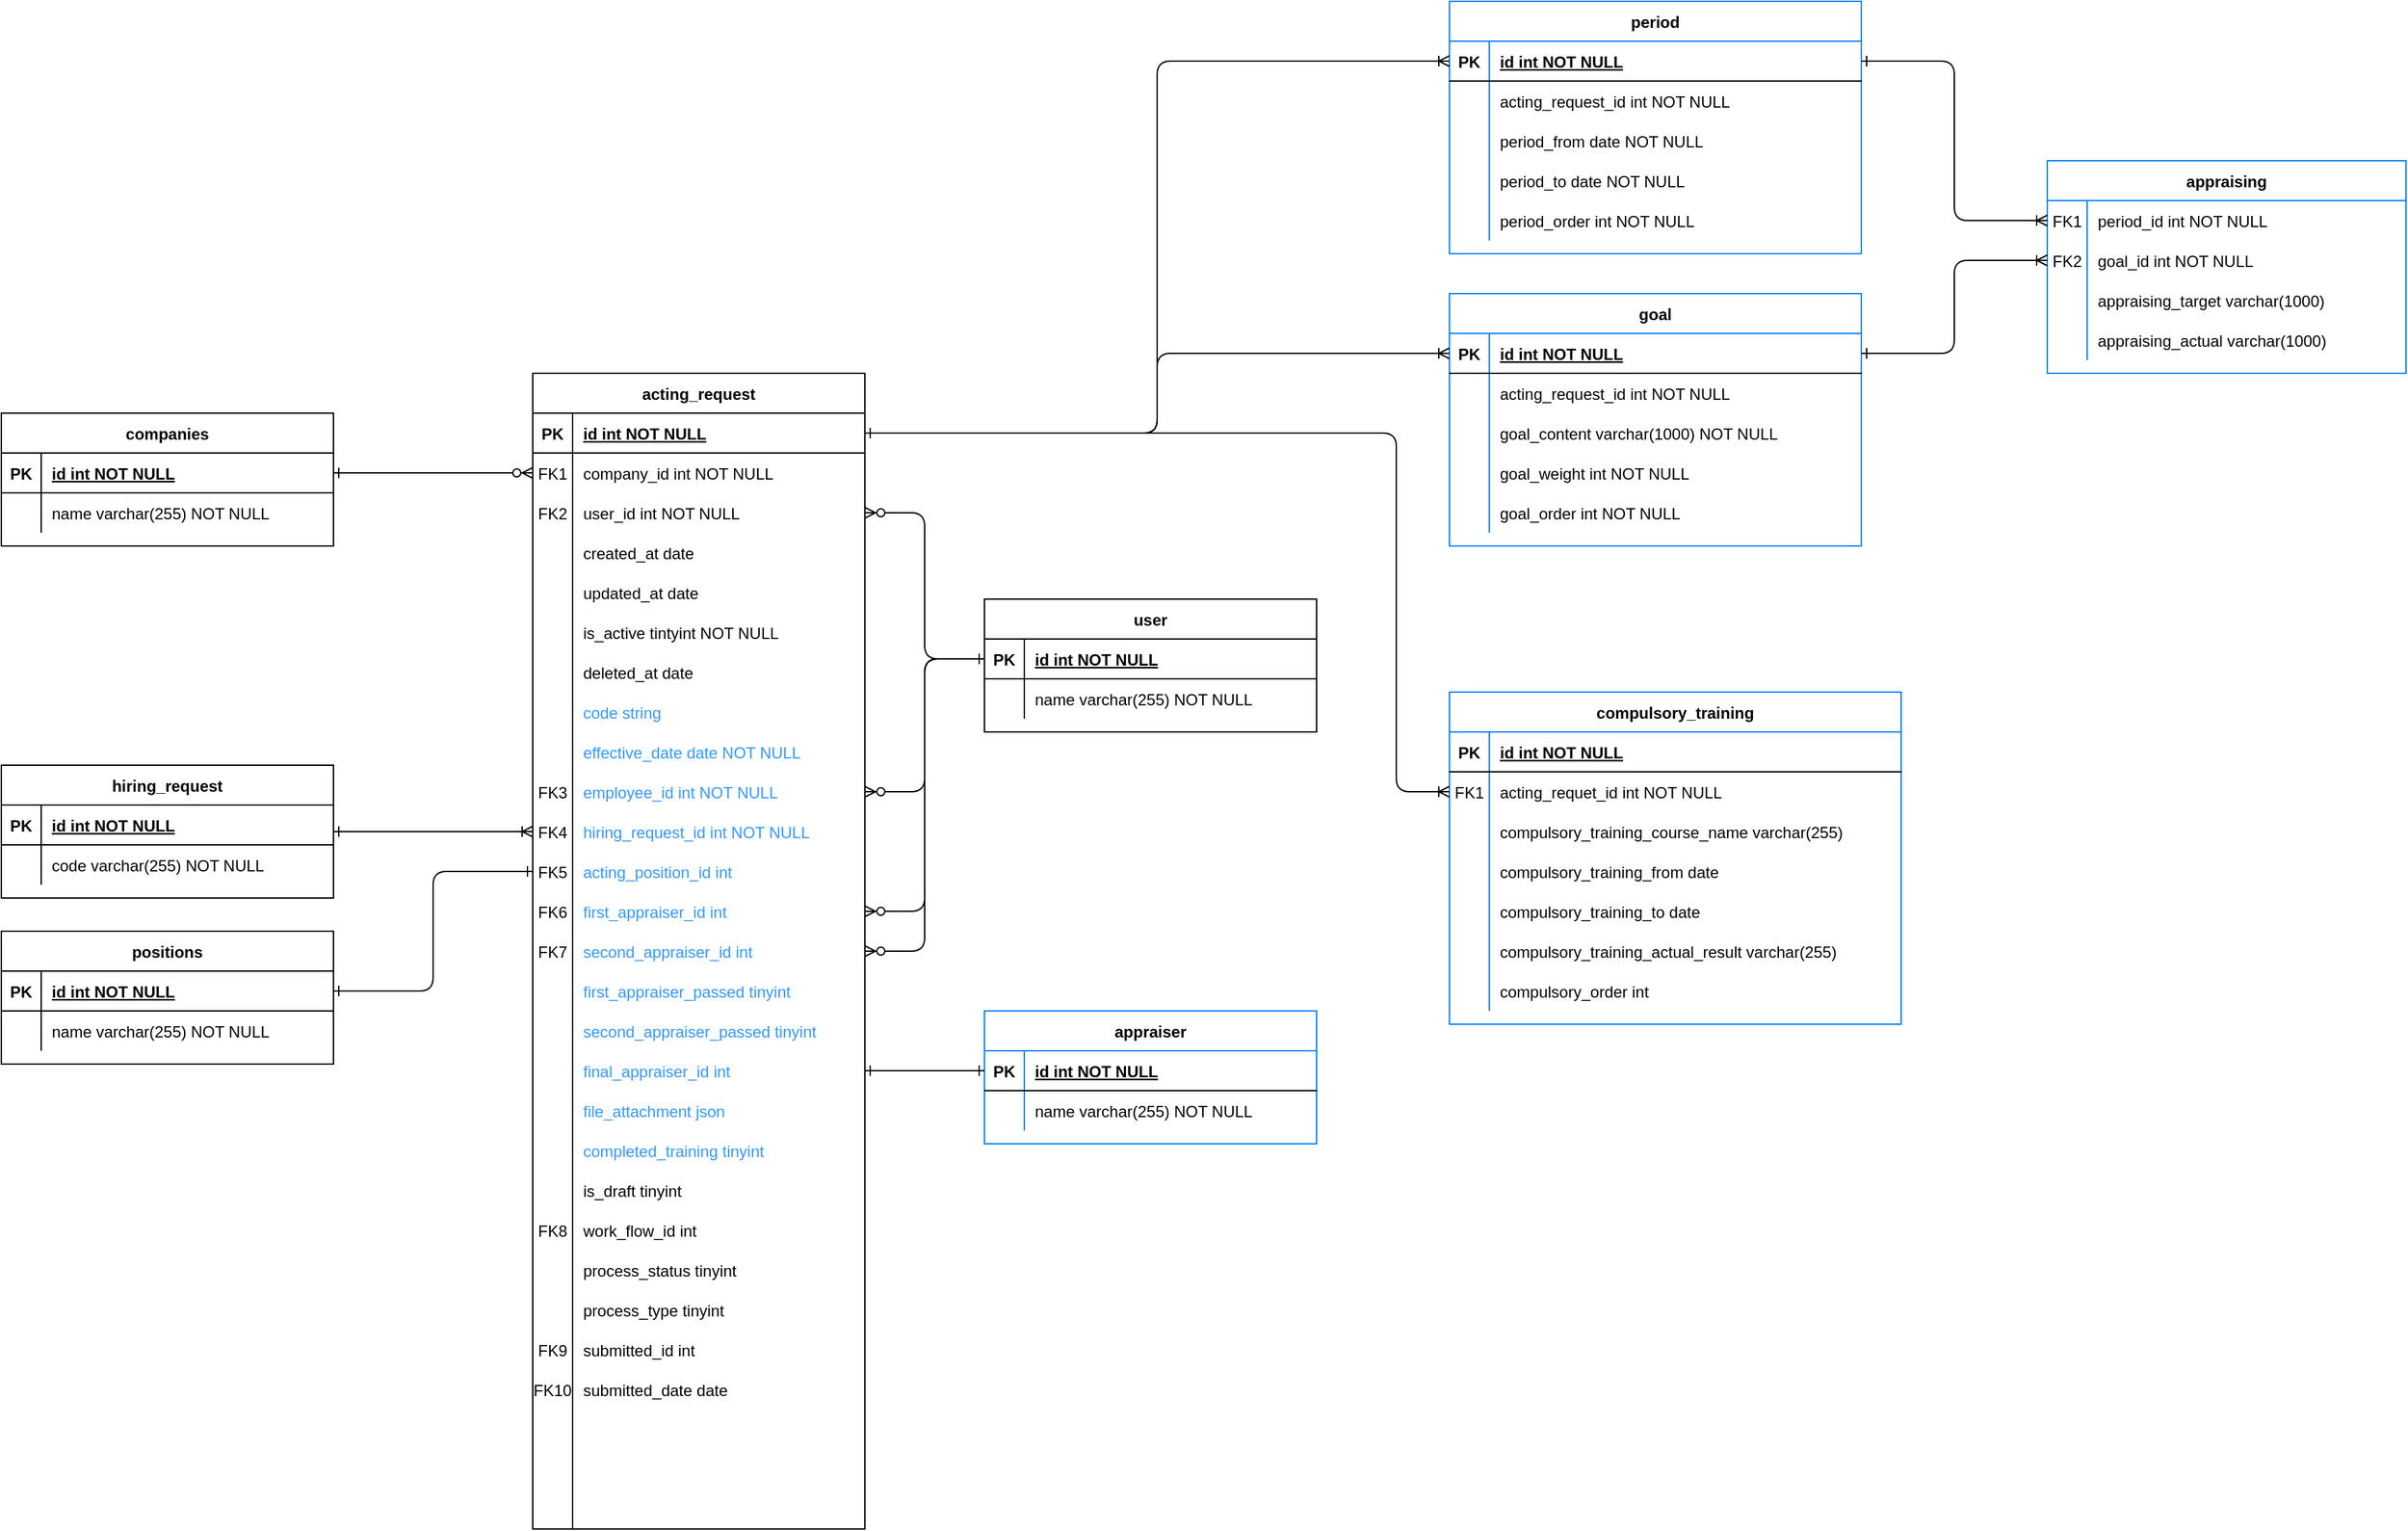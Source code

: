 <mxfile version="22.1.1" type="github">
  <diagram id="R2lEEEUBdFMjLlhIrx00" name="Page-1">
    <mxGraphModel dx="1247" dy="1764" grid="1" gridSize="10" guides="1" tooltips="1" connect="1" arrows="1" fold="1" page="1" pageScale="1" pageWidth="850" pageHeight="1100" math="0" shadow="0" extFonts="Permanent Marker^https://fonts.googleapis.com/css?family=Permanent+Marker">
      <root>
        <mxCell id="0" />
        <mxCell id="1" parent="0" />
        <mxCell id="C-vyLk0tnHw3VtMMgP7b-1" value="" style="edgeStyle=entityRelationEdgeStyle;endArrow=ERzeroToMany;startArrow=ERone;endFill=0;startFill=0;" parent="1" source="C-vyLk0tnHw3VtMMgP7b-24" target="C-vyLk0tnHw3VtMMgP7b-6" edge="1">
          <mxGeometry width="100" height="100" relative="1" as="geometry">
            <mxPoint x="340" y="720" as="sourcePoint" />
            <mxPoint x="440" y="620" as="targetPoint" />
          </mxGeometry>
        </mxCell>
        <mxCell id="C-vyLk0tnHw3VtMMgP7b-2" value="acting_request" style="shape=table;startSize=30;container=1;collapsible=1;childLayout=tableLayout;fixedRows=1;rowLines=0;fontStyle=1;align=center;resizeLast=1;" parent="1" vertex="1">
          <mxGeometry x="410" y="130" width="250" height="870" as="geometry">
            <mxRectangle x="410" y="130" width="130" height="30" as="alternateBounds" />
          </mxGeometry>
        </mxCell>
        <mxCell id="C-vyLk0tnHw3VtMMgP7b-3" value="" style="shape=partialRectangle;collapsible=0;dropTarget=0;pointerEvents=0;fillColor=none;points=[[0,0.5],[1,0.5]];portConstraint=eastwest;top=0;left=0;right=0;bottom=1;" parent="C-vyLk0tnHw3VtMMgP7b-2" vertex="1">
          <mxGeometry y="30" width="250" height="30" as="geometry" />
        </mxCell>
        <mxCell id="C-vyLk0tnHw3VtMMgP7b-4" value="PK" style="shape=partialRectangle;overflow=hidden;connectable=0;fillColor=none;top=0;left=0;bottom=0;right=0;fontStyle=1;" parent="C-vyLk0tnHw3VtMMgP7b-3" vertex="1">
          <mxGeometry width="30" height="30" as="geometry">
            <mxRectangle width="30" height="30" as="alternateBounds" />
          </mxGeometry>
        </mxCell>
        <mxCell id="C-vyLk0tnHw3VtMMgP7b-5" value="id int NOT NULL " style="shape=partialRectangle;overflow=hidden;connectable=0;fillColor=none;top=0;left=0;bottom=0;right=0;align=left;spacingLeft=6;fontStyle=5;" parent="C-vyLk0tnHw3VtMMgP7b-3" vertex="1">
          <mxGeometry x="30" width="220" height="30" as="geometry">
            <mxRectangle width="220" height="30" as="alternateBounds" />
          </mxGeometry>
        </mxCell>
        <mxCell id="C-vyLk0tnHw3VtMMgP7b-6" value="" style="shape=partialRectangle;collapsible=0;dropTarget=0;pointerEvents=0;fillColor=none;points=[[0,0.5],[1,0.5]];portConstraint=eastwest;top=0;left=0;right=0;bottom=0;" parent="C-vyLk0tnHw3VtMMgP7b-2" vertex="1">
          <mxGeometry y="60" width="250" height="30" as="geometry" />
        </mxCell>
        <mxCell id="C-vyLk0tnHw3VtMMgP7b-7" value="FK1" style="shape=partialRectangle;overflow=hidden;connectable=0;fillColor=none;top=0;left=0;bottom=0;right=0;" parent="C-vyLk0tnHw3VtMMgP7b-6" vertex="1">
          <mxGeometry width="30" height="30" as="geometry">
            <mxRectangle width="30" height="30" as="alternateBounds" />
          </mxGeometry>
        </mxCell>
        <mxCell id="C-vyLk0tnHw3VtMMgP7b-8" value="company_id int NOT NULL" style="shape=partialRectangle;overflow=hidden;connectable=0;fillColor=none;top=0;left=0;bottom=0;right=0;align=left;spacingLeft=6;" parent="C-vyLk0tnHw3VtMMgP7b-6" vertex="1">
          <mxGeometry x="30" width="220" height="30" as="geometry">
            <mxRectangle width="220" height="30" as="alternateBounds" />
          </mxGeometry>
        </mxCell>
        <mxCell id="C-vyLk0tnHw3VtMMgP7b-9" value="" style="shape=partialRectangle;collapsible=0;dropTarget=0;pointerEvents=0;fillColor=none;points=[[0,0.5],[1,0.5]];portConstraint=eastwest;top=0;left=0;right=0;bottom=0;" parent="C-vyLk0tnHw3VtMMgP7b-2" vertex="1">
          <mxGeometry y="90" width="250" height="30" as="geometry" />
        </mxCell>
        <mxCell id="C-vyLk0tnHw3VtMMgP7b-10" value="FK2" style="shape=partialRectangle;overflow=hidden;connectable=0;fillColor=none;top=0;left=0;bottom=0;right=0;" parent="C-vyLk0tnHw3VtMMgP7b-9" vertex="1">
          <mxGeometry width="30" height="30" as="geometry">
            <mxRectangle width="30" height="30" as="alternateBounds" />
          </mxGeometry>
        </mxCell>
        <mxCell id="C-vyLk0tnHw3VtMMgP7b-11" value="user_id int NOT NULL" style="shape=partialRectangle;overflow=hidden;connectable=0;fillColor=none;top=0;left=0;bottom=0;right=0;align=left;spacingLeft=6;" parent="C-vyLk0tnHw3VtMMgP7b-9" vertex="1">
          <mxGeometry x="30" width="220" height="30" as="geometry">
            <mxRectangle width="220" height="30" as="alternateBounds" />
          </mxGeometry>
        </mxCell>
        <mxCell id="NcRtBpaslJ4MU7H3hKpV-1" style="shape=partialRectangle;collapsible=0;dropTarget=0;pointerEvents=0;fillColor=none;points=[[0,0.5],[1,0.5]];portConstraint=eastwest;top=0;left=0;right=0;bottom=0;" parent="C-vyLk0tnHw3VtMMgP7b-2" vertex="1">
          <mxGeometry y="120" width="250" height="30" as="geometry" />
        </mxCell>
        <mxCell id="NcRtBpaslJ4MU7H3hKpV-2" style="shape=partialRectangle;overflow=hidden;connectable=0;fillColor=none;top=0;left=0;bottom=0;right=0;" parent="NcRtBpaslJ4MU7H3hKpV-1" vertex="1">
          <mxGeometry width="30" height="30" as="geometry">
            <mxRectangle width="30" height="30" as="alternateBounds" />
          </mxGeometry>
        </mxCell>
        <mxCell id="NcRtBpaslJ4MU7H3hKpV-3" value="created_at date" style="shape=partialRectangle;overflow=hidden;connectable=0;fillColor=none;top=0;left=0;bottom=0;right=0;align=left;spacingLeft=6;" parent="NcRtBpaslJ4MU7H3hKpV-1" vertex="1">
          <mxGeometry x="30" width="220" height="30" as="geometry">
            <mxRectangle width="220" height="30" as="alternateBounds" />
          </mxGeometry>
        </mxCell>
        <mxCell id="NcRtBpaslJ4MU7H3hKpV-4" style="shape=partialRectangle;collapsible=0;dropTarget=0;pointerEvents=0;fillColor=none;points=[[0,0.5],[1,0.5]];portConstraint=eastwest;top=0;left=0;right=0;bottom=0;" parent="C-vyLk0tnHw3VtMMgP7b-2" vertex="1">
          <mxGeometry y="150" width="250" height="30" as="geometry" />
        </mxCell>
        <mxCell id="NcRtBpaslJ4MU7H3hKpV-5" style="shape=partialRectangle;overflow=hidden;connectable=0;fillColor=none;top=0;left=0;bottom=0;right=0;" parent="NcRtBpaslJ4MU7H3hKpV-4" vertex="1">
          <mxGeometry width="30" height="30" as="geometry">
            <mxRectangle width="30" height="30" as="alternateBounds" />
          </mxGeometry>
        </mxCell>
        <mxCell id="NcRtBpaslJ4MU7H3hKpV-6" value="updated_at date" style="shape=partialRectangle;overflow=hidden;connectable=0;fillColor=none;top=0;left=0;bottom=0;right=0;align=left;spacingLeft=6;" parent="NcRtBpaslJ4MU7H3hKpV-4" vertex="1">
          <mxGeometry x="30" width="220" height="30" as="geometry">
            <mxRectangle width="220" height="30" as="alternateBounds" />
          </mxGeometry>
        </mxCell>
        <mxCell id="NcRtBpaslJ4MU7H3hKpV-44" style="shape=partialRectangle;collapsible=0;dropTarget=0;pointerEvents=0;fillColor=none;points=[[0,0.5],[1,0.5]];portConstraint=eastwest;top=0;left=0;right=0;bottom=0;" parent="C-vyLk0tnHw3VtMMgP7b-2" vertex="1">
          <mxGeometry y="180" width="250" height="30" as="geometry" />
        </mxCell>
        <mxCell id="NcRtBpaslJ4MU7H3hKpV-45" style="shape=partialRectangle;overflow=hidden;connectable=0;fillColor=none;top=0;left=0;bottom=0;right=0;" parent="NcRtBpaslJ4MU7H3hKpV-44" vertex="1">
          <mxGeometry width="30" height="30" as="geometry">
            <mxRectangle width="30" height="30" as="alternateBounds" />
          </mxGeometry>
        </mxCell>
        <mxCell id="NcRtBpaslJ4MU7H3hKpV-46" value="is_active tintyint NOT NULL" style="shape=partialRectangle;overflow=hidden;connectable=0;fillColor=none;top=0;left=0;bottom=0;right=0;align=left;spacingLeft=6;" parent="NcRtBpaslJ4MU7H3hKpV-44" vertex="1">
          <mxGeometry x="30" width="220" height="30" as="geometry">
            <mxRectangle width="220" height="30" as="alternateBounds" />
          </mxGeometry>
        </mxCell>
        <mxCell id="NcRtBpaslJ4MU7H3hKpV-23" style="shape=partialRectangle;collapsible=0;dropTarget=0;pointerEvents=0;fillColor=none;points=[[0,0.5],[1,0.5]];portConstraint=eastwest;top=0;left=0;right=0;bottom=0;" parent="C-vyLk0tnHw3VtMMgP7b-2" vertex="1">
          <mxGeometry y="210" width="250" height="30" as="geometry" />
        </mxCell>
        <mxCell id="NcRtBpaslJ4MU7H3hKpV-24" style="shape=partialRectangle;overflow=hidden;connectable=0;fillColor=none;top=0;left=0;bottom=0;right=0;" parent="NcRtBpaslJ4MU7H3hKpV-23" vertex="1">
          <mxGeometry width="30" height="30" as="geometry">
            <mxRectangle width="30" height="30" as="alternateBounds" />
          </mxGeometry>
        </mxCell>
        <mxCell id="NcRtBpaslJ4MU7H3hKpV-25" value="deleted_at date" style="shape=partialRectangle;overflow=hidden;connectable=0;fillColor=none;top=0;left=0;bottom=0;right=0;align=left;spacingLeft=6;" parent="NcRtBpaslJ4MU7H3hKpV-23" vertex="1">
          <mxGeometry x="30" width="220" height="30" as="geometry">
            <mxRectangle width="220" height="30" as="alternateBounds" />
          </mxGeometry>
        </mxCell>
        <mxCell id="NcRtBpaslJ4MU7H3hKpV-7" style="shape=partialRectangle;collapsible=0;dropTarget=0;pointerEvents=0;fillColor=none;points=[[0,0.5],[1,0.5]];portConstraint=eastwest;top=0;left=0;right=0;bottom=0;shadow=0;fontStyle=0" parent="C-vyLk0tnHw3VtMMgP7b-2" vertex="1">
          <mxGeometry y="240" width="250" height="30" as="geometry" />
        </mxCell>
        <mxCell id="NcRtBpaslJ4MU7H3hKpV-8" style="shape=partialRectangle;overflow=hidden;connectable=0;fillColor=none;top=0;left=0;bottom=0;right=0;" parent="NcRtBpaslJ4MU7H3hKpV-7" vertex="1">
          <mxGeometry width="30" height="30" as="geometry">
            <mxRectangle width="30" height="30" as="alternateBounds" />
          </mxGeometry>
        </mxCell>
        <mxCell id="NcRtBpaslJ4MU7H3hKpV-9" value="code string" style="shape=partialRectangle;overflow=hidden;connectable=0;fillColor=none;top=0;left=0;bottom=0;right=0;align=left;spacingLeft=6;fontColor=#3399FF;" parent="NcRtBpaslJ4MU7H3hKpV-7" vertex="1">
          <mxGeometry x="30" width="220" height="30" as="geometry">
            <mxRectangle width="220" height="30" as="alternateBounds" />
          </mxGeometry>
        </mxCell>
        <mxCell id="NcRtBpaslJ4MU7H3hKpV-10" style="shape=partialRectangle;collapsible=0;dropTarget=0;pointerEvents=0;fillColor=none;points=[[0,0.5],[1,0.5]];portConstraint=eastwest;top=0;left=0;right=0;bottom=0;" parent="C-vyLk0tnHw3VtMMgP7b-2" vertex="1">
          <mxGeometry y="270" width="250" height="30" as="geometry" />
        </mxCell>
        <mxCell id="NcRtBpaslJ4MU7H3hKpV-11" style="shape=partialRectangle;overflow=hidden;connectable=0;fillColor=none;top=0;left=0;bottom=0;right=0;" parent="NcRtBpaslJ4MU7H3hKpV-10" vertex="1">
          <mxGeometry width="30" height="30" as="geometry">
            <mxRectangle width="30" height="30" as="alternateBounds" />
          </mxGeometry>
        </mxCell>
        <mxCell id="NcRtBpaslJ4MU7H3hKpV-12" value="effective_date date NOT NULL" style="shape=partialRectangle;overflow=hidden;connectable=0;fillColor=none;top=0;left=0;bottom=0;right=0;align=left;spacingLeft=6;fontColor=#3399FF;" parent="NcRtBpaslJ4MU7H3hKpV-10" vertex="1">
          <mxGeometry x="30" width="220" height="30" as="geometry">
            <mxRectangle width="220" height="30" as="alternateBounds" />
          </mxGeometry>
        </mxCell>
        <mxCell id="NcRtBpaslJ4MU7H3hKpV-32" style="shape=partialRectangle;collapsible=0;dropTarget=0;pointerEvents=0;fillColor=none;points=[[0,0.5],[1,0.5]];portConstraint=eastwest;top=0;left=0;right=0;bottom=0;" parent="C-vyLk0tnHw3VtMMgP7b-2" vertex="1">
          <mxGeometry y="300" width="250" height="30" as="geometry" />
        </mxCell>
        <mxCell id="NcRtBpaslJ4MU7H3hKpV-33" value="FK3" style="shape=partialRectangle;overflow=hidden;connectable=0;fillColor=none;top=0;left=0;bottom=0;right=0;" parent="NcRtBpaslJ4MU7H3hKpV-32" vertex="1">
          <mxGeometry width="30" height="30" as="geometry">
            <mxRectangle width="30" height="30" as="alternateBounds" />
          </mxGeometry>
        </mxCell>
        <mxCell id="NcRtBpaslJ4MU7H3hKpV-34" value="employee_id int NOT NULL" style="shape=partialRectangle;overflow=hidden;connectable=0;fillColor=none;top=0;left=0;bottom=0;right=0;align=left;spacingLeft=6;fontColor=#3399FF;" parent="NcRtBpaslJ4MU7H3hKpV-32" vertex="1">
          <mxGeometry x="30" width="220" height="30" as="geometry">
            <mxRectangle width="220" height="30" as="alternateBounds" />
          </mxGeometry>
        </mxCell>
        <mxCell id="NcRtBpaslJ4MU7H3hKpV-35" style="shape=partialRectangle;collapsible=0;dropTarget=0;pointerEvents=0;fillColor=none;points=[[0,0.5],[1,0.5]];portConstraint=eastwest;top=0;left=0;right=0;bottom=0;" parent="C-vyLk0tnHw3VtMMgP7b-2" vertex="1">
          <mxGeometry y="330" width="250" height="30" as="geometry" />
        </mxCell>
        <mxCell id="NcRtBpaslJ4MU7H3hKpV-36" value="FK4" style="shape=partialRectangle;overflow=hidden;connectable=0;fillColor=none;top=0;left=0;bottom=0;right=0;" parent="NcRtBpaslJ4MU7H3hKpV-35" vertex="1">
          <mxGeometry width="30" height="30" as="geometry">
            <mxRectangle width="30" height="30" as="alternateBounds" />
          </mxGeometry>
        </mxCell>
        <mxCell id="NcRtBpaslJ4MU7H3hKpV-37" value="hiring_request_id int NOT NULL" style="shape=partialRectangle;overflow=hidden;connectable=0;fillColor=none;top=0;left=0;bottom=0;right=0;align=left;spacingLeft=6;fontColor=#3399FF;" parent="NcRtBpaslJ4MU7H3hKpV-35" vertex="1">
          <mxGeometry x="30" width="220" height="30" as="geometry">
            <mxRectangle width="220" height="30" as="alternateBounds" />
          </mxGeometry>
        </mxCell>
        <mxCell id="NcRtBpaslJ4MU7H3hKpV-14" style="shape=partialRectangle;collapsible=0;dropTarget=0;pointerEvents=0;fillColor=none;points=[[0,0.5],[1,0.5]];portConstraint=eastwest;top=0;left=0;right=0;bottom=0;" parent="C-vyLk0tnHw3VtMMgP7b-2" vertex="1">
          <mxGeometry y="360" width="250" height="30" as="geometry" />
        </mxCell>
        <mxCell id="NcRtBpaslJ4MU7H3hKpV-15" value="FK5" style="shape=partialRectangle;overflow=hidden;connectable=0;fillColor=none;top=0;left=0;bottom=0;right=0;" parent="NcRtBpaslJ4MU7H3hKpV-14" vertex="1">
          <mxGeometry width="30" height="30" as="geometry">
            <mxRectangle width="30" height="30" as="alternateBounds" />
          </mxGeometry>
        </mxCell>
        <mxCell id="NcRtBpaslJ4MU7H3hKpV-16" value="acting_position_id int" style="shape=partialRectangle;overflow=hidden;connectable=0;fillColor=none;top=0;left=0;bottom=0;right=0;align=left;spacingLeft=6;fontColor=#3399FF;" parent="NcRtBpaslJ4MU7H3hKpV-14" vertex="1">
          <mxGeometry x="30" width="220" height="30" as="geometry">
            <mxRectangle width="220" height="30" as="alternateBounds" />
          </mxGeometry>
        </mxCell>
        <mxCell id="NcRtBpaslJ4MU7H3hKpV-17" style="shape=partialRectangle;collapsible=0;dropTarget=0;pointerEvents=0;fillColor=none;points=[[0,0.5],[1,0.5]];portConstraint=eastwest;top=0;left=0;right=0;bottom=0;" parent="C-vyLk0tnHw3VtMMgP7b-2" vertex="1">
          <mxGeometry y="390" width="250" height="30" as="geometry" />
        </mxCell>
        <mxCell id="NcRtBpaslJ4MU7H3hKpV-18" value="FK6" style="shape=partialRectangle;overflow=hidden;connectable=0;fillColor=none;top=0;left=0;bottom=0;right=0;" parent="NcRtBpaslJ4MU7H3hKpV-17" vertex="1">
          <mxGeometry width="30" height="30" as="geometry">
            <mxRectangle width="30" height="30" as="alternateBounds" />
          </mxGeometry>
        </mxCell>
        <mxCell id="NcRtBpaslJ4MU7H3hKpV-19" value="first_appraiser_id int" style="shape=partialRectangle;overflow=hidden;connectable=0;fillColor=none;top=0;left=0;bottom=0;right=0;align=left;spacingLeft=6;fontColor=#3399FF;" parent="NcRtBpaslJ4MU7H3hKpV-17" vertex="1">
          <mxGeometry x="30" width="220" height="30" as="geometry">
            <mxRectangle width="220" height="30" as="alternateBounds" />
          </mxGeometry>
        </mxCell>
        <mxCell id="NcRtBpaslJ4MU7H3hKpV-20" style="shape=partialRectangle;collapsible=0;dropTarget=0;pointerEvents=0;fillColor=none;points=[[0,0.5],[1,0.5]];portConstraint=eastwest;top=0;left=0;right=0;bottom=0;" parent="C-vyLk0tnHw3VtMMgP7b-2" vertex="1">
          <mxGeometry y="420" width="250" height="30" as="geometry" />
        </mxCell>
        <mxCell id="NcRtBpaslJ4MU7H3hKpV-21" value="FK7" style="shape=partialRectangle;overflow=hidden;connectable=0;fillColor=none;top=0;left=0;bottom=0;right=0;" parent="NcRtBpaslJ4MU7H3hKpV-20" vertex="1">
          <mxGeometry width="30" height="30" as="geometry">
            <mxRectangle width="30" height="30" as="alternateBounds" />
          </mxGeometry>
        </mxCell>
        <mxCell id="NcRtBpaslJ4MU7H3hKpV-22" value="second_appraiser_id int" style="shape=partialRectangle;overflow=hidden;connectable=0;fillColor=none;top=0;left=0;bottom=0;right=0;align=left;spacingLeft=6;fontColor=#3399FF;" parent="NcRtBpaslJ4MU7H3hKpV-20" vertex="1">
          <mxGeometry x="30" width="220" height="30" as="geometry">
            <mxRectangle width="220" height="30" as="alternateBounds" />
          </mxGeometry>
        </mxCell>
        <mxCell id="NcRtBpaslJ4MU7H3hKpV-72" style="shape=partialRectangle;collapsible=0;dropTarget=0;pointerEvents=0;fillColor=none;points=[[0,0.5],[1,0.5]];portConstraint=eastwest;top=0;left=0;right=0;bottom=0;" parent="C-vyLk0tnHw3VtMMgP7b-2" vertex="1">
          <mxGeometry y="450" width="250" height="30" as="geometry" />
        </mxCell>
        <mxCell id="NcRtBpaslJ4MU7H3hKpV-73" style="shape=partialRectangle;overflow=hidden;connectable=0;fillColor=none;top=0;left=0;bottom=0;right=0;" parent="NcRtBpaslJ4MU7H3hKpV-72" vertex="1">
          <mxGeometry width="30" height="30" as="geometry">
            <mxRectangle width="30" height="30" as="alternateBounds" />
          </mxGeometry>
        </mxCell>
        <mxCell id="NcRtBpaslJ4MU7H3hKpV-74" value="first_appraiser_passed tinyint" style="shape=partialRectangle;overflow=hidden;connectable=0;fillColor=none;top=0;left=0;bottom=0;right=0;align=left;spacingLeft=6;fontColor=#3399FF;" parent="NcRtBpaslJ4MU7H3hKpV-72" vertex="1">
          <mxGeometry x="30" width="220" height="30" as="geometry">
            <mxRectangle width="220" height="30" as="alternateBounds" />
          </mxGeometry>
        </mxCell>
        <mxCell id="NcRtBpaslJ4MU7H3hKpV-75" style="shape=partialRectangle;collapsible=0;dropTarget=0;pointerEvents=0;fillColor=none;points=[[0,0.5],[1,0.5]];portConstraint=eastwest;top=0;left=0;right=0;bottom=0;" parent="C-vyLk0tnHw3VtMMgP7b-2" vertex="1">
          <mxGeometry y="480" width="250" height="30" as="geometry" />
        </mxCell>
        <mxCell id="NcRtBpaslJ4MU7H3hKpV-76" style="shape=partialRectangle;overflow=hidden;connectable=0;fillColor=none;top=0;left=0;bottom=0;right=0;" parent="NcRtBpaslJ4MU7H3hKpV-75" vertex="1">
          <mxGeometry width="30" height="30" as="geometry">
            <mxRectangle width="30" height="30" as="alternateBounds" />
          </mxGeometry>
        </mxCell>
        <mxCell id="NcRtBpaslJ4MU7H3hKpV-77" value="second_appraiser_passed tinyint" style="shape=partialRectangle;overflow=hidden;connectable=0;fillColor=none;top=0;left=0;bottom=0;right=0;align=left;spacingLeft=6;fontColor=#3399FF;" parent="NcRtBpaslJ4MU7H3hKpV-75" vertex="1">
          <mxGeometry x="30" width="220" height="30" as="geometry">
            <mxRectangle width="220" height="30" as="alternateBounds" />
          </mxGeometry>
        </mxCell>
        <mxCell id="NcRtBpaslJ4MU7H3hKpV-78" style="shape=partialRectangle;collapsible=0;dropTarget=0;pointerEvents=0;fillColor=none;points=[[0,0.5],[1,0.5]];portConstraint=eastwest;top=0;left=0;right=0;bottom=0;" parent="C-vyLk0tnHw3VtMMgP7b-2" vertex="1">
          <mxGeometry y="510" width="250" height="30" as="geometry" />
        </mxCell>
        <mxCell id="NcRtBpaslJ4MU7H3hKpV-79" style="shape=partialRectangle;overflow=hidden;connectable=0;fillColor=none;top=0;left=0;bottom=0;right=0;" parent="NcRtBpaslJ4MU7H3hKpV-78" vertex="1">
          <mxGeometry width="30" height="30" as="geometry">
            <mxRectangle width="30" height="30" as="alternateBounds" />
          </mxGeometry>
        </mxCell>
        <mxCell id="NcRtBpaslJ4MU7H3hKpV-80" value="final_appraiser_id int" style="shape=partialRectangle;overflow=hidden;connectable=0;fillColor=none;top=0;left=0;bottom=0;right=0;align=left;spacingLeft=6;fontColor=#3399FF;" parent="NcRtBpaslJ4MU7H3hKpV-78" vertex="1">
          <mxGeometry x="30" width="220" height="30" as="geometry">
            <mxRectangle width="220" height="30" as="alternateBounds" />
          </mxGeometry>
        </mxCell>
        <mxCell id="NcRtBpaslJ4MU7H3hKpV-81" style="shape=partialRectangle;collapsible=0;dropTarget=0;pointerEvents=0;fillColor=none;points=[[0,0.5],[1,0.5]];portConstraint=eastwest;top=0;left=0;right=0;bottom=0;" parent="C-vyLk0tnHw3VtMMgP7b-2" vertex="1">
          <mxGeometry y="540" width="250" height="30" as="geometry" />
        </mxCell>
        <mxCell id="NcRtBpaslJ4MU7H3hKpV-82" style="shape=partialRectangle;overflow=hidden;connectable=0;fillColor=none;top=0;left=0;bottom=0;right=0;" parent="NcRtBpaslJ4MU7H3hKpV-81" vertex="1">
          <mxGeometry width="30" height="30" as="geometry">
            <mxRectangle width="30" height="30" as="alternateBounds" />
          </mxGeometry>
        </mxCell>
        <mxCell id="NcRtBpaslJ4MU7H3hKpV-83" value="file_attachment json" style="shape=partialRectangle;overflow=hidden;connectable=0;fillColor=none;top=0;left=0;bottom=0;right=0;align=left;spacingLeft=6;fontColor=#3399FF;" parent="NcRtBpaslJ4MU7H3hKpV-81" vertex="1">
          <mxGeometry x="30" width="220" height="30" as="geometry">
            <mxRectangle width="220" height="30" as="alternateBounds" />
          </mxGeometry>
        </mxCell>
        <mxCell id="NcRtBpaslJ4MU7H3hKpV-84" style="shape=partialRectangle;collapsible=0;dropTarget=0;pointerEvents=0;fillColor=none;points=[[0,0.5],[1,0.5]];portConstraint=eastwest;top=0;left=0;right=0;bottom=0;" parent="C-vyLk0tnHw3VtMMgP7b-2" vertex="1">
          <mxGeometry y="570" width="250" height="30" as="geometry" />
        </mxCell>
        <mxCell id="NcRtBpaslJ4MU7H3hKpV-85" style="shape=partialRectangle;overflow=hidden;connectable=0;fillColor=none;top=0;left=0;bottom=0;right=0;" parent="NcRtBpaslJ4MU7H3hKpV-84" vertex="1">
          <mxGeometry width="30" height="30" as="geometry">
            <mxRectangle width="30" height="30" as="alternateBounds" />
          </mxGeometry>
        </mxCell>
        <mxCell id="NcRtBpaslJ4MU7H3hKpV-86" value="completed_training tinyint" style="shape=partialRectangle;overflow=hidden;connectable=0;fillColor=none;top=0;left=0;bottom=0;right=0;align=left;spacingLeft=6;fontColor=#3399FF;" parent="NcRtBpaslJ4MU7H3hKpV-84" vertex="1">
          <mxGeometry x="30" width="220" height="30" as="geometry">
            <mxRectangle width="220" height="30" as="alternateBounds" />
          </mxGeometry>
        </mxCell>
        <mxCell id="NcRtBpaslJ4MU7H3hKpV-26" style="shape=partialRectangle;collapsible=0;dropTarget=0;pointerEvents=0;fillColor=none;points=[[0,0.5],[1,0.5]];portConstraint=eastwest;top=0;left=0;right=0;bottom=0;" parent="C-vyLk0tnHw3VtMMgP7b-2" vertex="1">
          <mxGeometry y="600" width="250" height="30" as="geometry" />
        </mxCell>
        <mxCell id="NcRtBpaslJ4MU7H3hKpV-27" style="shape=partialRectangle;overflow=hidden;connectable=0;fillColor=none;top=0;left=0;bottom=0;right=0;" parent="NcRtBpaslJ4MU7H3hKpV-26" vertex="1">
          <mxGeometry width="30" height="30" as="geometry">
            <mxRectangle width="30" height="30" as="alternateBounds" />
          </mxGeometry>
        </mxCell>
        <mxCell id="NcRtBpaslJ4MU7H3hKpV-28" value="is_draft tinyint" style="shape=partialRectangle;overflow=hidden;connectable=0;fillColor=none;top=0;left=0;bottom=0;right=0;align=left;spacingLeft=6;" parent="NcRtBpaslJ4MU7H3hKpV-26" vertex="1">
          <mxGeometry x="30" width="220" height="30" as="geometry">
            <mxRectangle width="220" height="30" as="alternateBounds" />
          </mxGeometry>
        </mxCell>
        <mxCell id="NcRtBpaslJ4MU7H3hKpV-29" style="shape=partialRectangle;collapsible=0;dropTarget=0;pointerEvents=0;fillColor=none;points=[[0,0.5],[1,0.5]];portConstraint=eastwest;top=0;left=0;right=0;bottom=0;" parent="C-vyLk0tnHw3VtMMgP7b-2" vertex="1">
          <mxGeometry y="630" width="250" height="30" as="geometry" />
        </mxCell>
        <mxCell id="NcRtBpaslJ4MU7H3hKpV-30" value="FK8" style="shape=partialRectangle;overflow=hidden;connectable=0;fillColor=none;top=0;left=0;bottom=0;right=0;" parent="NcRtBpaslJ4MU7H3hKpV-29" vertex="1">
          <mxGeometry width="30" height="30" as="geometry">
            <mxRectangle width="30" height="30" as="alternateBounds" />
          </mxGeometry>
        </mxCell>
        <mxCell id="NcRtBpaslJ4MU7H3hKpV-31" value="work_flow_id int" style="shape=partialRectangle;overflow=hidden;connectable=0;fillColor=none;top=0;left=0;bottom=0;right=0;align=left;spacingLeft=6;" parent="NcRtBpaslJ4MU7H3hKpV-29" vertex="1">
          <mxGeometry x="30" width="220" height="30" as="geometry">
            <mxRectangle width="220" height="30" as="alternateBounds" />
          </mxGeometry>
        </mxCell>
        <mxCell id="NcRtBpaslJ4MU7H3hKpV-38" style="shape=partialRectangle;collapsible=0;dropTarget=0;pointerEvents=0;fillColor=none;points=[[0,0.5],[1,0.5]];portConstraint=eastwest;top=0;left=0;right=0;bottom=0;" parent="C-vyLk0tnHw3VtMMgP7b-2" vertex="1">
          <mxGeometry y="660" width="250" height="30" as="geometry" />
        </mxCell>
        <mxCell id="NcRtBpaslJ4MU7H3hKpV-39" style="shape=partialRectangle;overflow=hidden;connectable=0;fillColor=none;top=0;left=0;bottom=0;right=0;" parent="NcRtBpaslJ4MU7H3hKpV-38" vertex="1">
          <mxGeometry width="30" height="30" as="geometry">
            <mxRectangle width="30" height="30" as="alternateBounds" />
          </mxGeometry>
        </mxCell>
        <mxCell id="NcRtBpaslJ4MU7H3hKpV-40" value="process_status tinyint" style="shape=partialRectangle;overflow=hidden;connectable=0;fillColor=none;top=0;left=0;bottom=0;right=0;align=left;spacingLeft=6;" parent="NcRtBpaslJ4MU7H3hKpV-38" vertex="1">
          <mxGeometry x="30" width="220" height="30" as="geometry">
            <mxRectangle width="220" height="30" as="alternateBounds" />
          </mxGeometry>
        </mxCell>
        <mxCell id="NcRtBpaslJ4MU7H3hKpV-41" style="shape=partialRectangle;collapsible=0;dropTarget=0;pointerEvents=0;fillColor=none;points=[[0,0.5],[1,0.5]];portConstraint=eastwest;top=0;left=0;right=0;bottom=0;" parent="C-vyLk0tnHw3VtMMgP7b-2" vertex="1">
          <mxGeometry y="690" width="250" height="30" as="geometry" />
        </mxCell>
        <mxCell id="NcRtBpaslJ4MU7H3hKpV-42" style="shape=partialRectangle;overflow=hidden;connectable=0;fillColor=none;top=0;left=0;bottom=0;right=0;" parent="NcRtBpaslJ4MU7H3hKpV-41" vertex="1">
          <mxGeometry width="30" height="30" as="geometry">
            <mxRectangle width="30" height="30" as="alternateBounds" />
          </mxGeometry>
        </mxCell>
        <mxCell id="NcRtBpaslJ4MU7H3hKpV-43" value="process_type tinyint" style="shape=partialRectangle;overflow=hidden;connectable=0;fillColor=none;top=0;left=0;bottom=0;right=0;align=left;spacingLeft=6;" parent="NcRtBpaslJ4MU7H3hKpV-41" vertex="1">
          <mxGeometry x="30" width="220" height="30" as="geometry">
            <mxRectangle width="220" height="30" as="alternateBounds" />
          </mxGeometry>
        </mxCell>
        <mxCell id="NcRtBpaslJ4MU7H3hKpV-47" style="shape=partialRectangle;collapsible=0;dropTarget=0;pointerEvents=0;fillColor=none;points=[[0,0.5],[1,0.5]];portConstraint=eastwest;top=0;left=0;right=0;bottom=0;" parent="C-vyLk0tnHw3VtMMgP7b-2" vertex="1">
          <mxGeometry y="720" width="250" height="30" as="geometry" />
        </mxCell>
        <mxCell id="NcRtBpaslJ4MU7H3hKpV-48" value="FK9" style="shape=partialRectangle;overflow=hidden;connectable=0;fillColor=none;top=0;left=0;bottom=0;right=0;" parent="NcRtBpaslJ4MU7H3hKpV-47" vertex="1">
          <mxGeometry width="30" height="30" as="geometry">
            <mxRectangle width="30" height="30" as="alternateBounds" />
          </mxGeometry>
        </mxCell>
        <mxCell id="NcRtBpaslJ4MU7H3hKpV-49" value="submitted_id int" style="shape=partialRectangle;overflow=hidden;connectable=0;fillColor=none;top=0;left=0;bottom=0;right=0;align=left;spacingLeft=6;" parent="NcRtBpaslJ4MU7H3hKpV-47" vertex="1">
          <mxGeometry x="30" width="220" height="30" as="geometry">
            <mxRectangle width="220" height="30" as="alternateBounds" />
          </mxGeometry>
        </mxCell>
        <mxCell id="NcRtBpaslJ4MU7H3hKpV-50" style="shape=partialRectangle;collapsible=0;dropTarget=0;pointerEvents=0;fillColor=none;points=[[0,0.5],[1,0.5]];portConstraint=eastwest;top=0;left=0;right=0;bottom=0;" parent="C-vyLk0tnHw3VtMMgP7b-2" vertex="1">
          <mxGeometry y="750" width="250" height="30" as="geometry" />
        </mxCell>
        <mxCell id="NcRtBpaslJ4MU7H3hKpV-51" value="FK10" style="shape=partialRectangle;overflow=hidden;connectable=0;fillColor=none;top=0;left=0;bottom=0;right=0;" parent="NcRtBpaslJ4MU7H3hKpV-50" vertex="1">
          <mxGeometry width="30" height="30" as="geometry">
            <mxRectangle width="30" height="30" as="alternateBounds" />
          </mxGeometry>
        </mxCell>
        <mxCell id="NcRtBpaslJ4MU7H3hKpV-52" value="submitted_date date" style="shape=partialRectangle;overflow=hidden;connectable=0;fillColor=none;top=0;left=0;bottom=0;right=0;align=left;spacingLeft=6;" parent="NcRtBpaslJ4MU7H3hKpV-50" vertex="1">
          <mxGeometry x="30" width="220" height="30" as="geometry">
            <mxRectangle width="220" height="30" as="alternateBounds" />
          </mxGeometry>
        </mxCell>
        <mxCell id="NcRtBpaslJ4MU7H3hKpV-60" style="shape=partialRectangle;collapsible=0;dropTarget=0;pointerEvents=0;fillColor=none;points=[[0,0.5],[1,0.5]];portConstraint=eastwest;top=0;left=0;right=0;bottom=0;" parent="C-vyLk0tnHw3VtMMgP7b-2" vertex="1">
          <mxGeometry y="780" width="250" height="30" as="geometry" />
        </mxCell>
        <mxCell id="NcRtBpaslJ4MU7H3hKpV-61" style="shape=partialRectangle;overflow=hidden;connectable=0;fillColor=none;top=0;left=0;bottom=0;right=0;" parent="NcRtBpaslJ4MU7H3hKpV-60" vertex="1">
          <mxGeometry width="30" height="30" as="geometry">
            <mxRectangle width="30" height="30" as="alternateBounds" />
          </mxGeometry>
        </mxCell>
        <mxCell id="NcRtBpaslJ4MU7H3hKpV-62" style="shape=partialRectangle;overflow=hidden;connectable=0;fillColor=none;top=0;left=0;bottom=0;right=0;align=left;spacingLeft=6;" parent="NcRtBpaslJ4MU7H3hKpV-60" vertex="1">
          <mxGeometry x="30" width="220" height="30" as="geometry">
            <mxRectangle width="220" height="30" as="alternateBounds" />
          </mxGeometry>
        </mxCell>
        <mxCell id="NcRtBpaslJ4MU7H3hKpV-63" style="shape=partialRectangle;collapsible=0;dropTarget=0;pointerEvents=0;fillColor=none;points=[[0,0.5],[1,0.5]];portConstraint=eastwest;top=0;left=0;right=0;bottom=0;" parent="C-vyLk0tnHw3VtMMgP7b-2" vertex="1">
          <mxGeometry y="810" width="250" height="30" as="geometry" />
        </mxCell>
        <mxCell id="NcRtBpaslJ4MU7H3hKpV-64" style="shape=partialRectangle;overflow=hidden;connectable=0;fillColor=none;top=0;left=0;bottom=0;right=0;" parent="NcRtBpaslJ4MU7H3hKpV-63" vertex="1">
          <mxGeometry width="30" height="30" as="geometry">
            <mxRectangle width="30" height="30" as="alternateBounds" />
          </mxGeometry>
        </mxCell>
        <mxCell id="NcRtBpaslJ4MU7H3hKpV-65" style="shape=partialRectangle;overflow=hidden;connectable=0;fillColor=none;top=0;left=0;bottom=0;right=0;align=left;spacingLeft=6;" parent="NcRtBpaslJ4MU7H3hKpV-63" vertex="1">
          <mxGeometry x="30" width="220" height="30" as="geometry">
            <mxRectangle width="220" height="30" as="alternateBounds" />
          </mxGeometry>
        </mxCell>
        <mxCell id="NcRtBpaslJ4MU7H3hKpV-66" style="shape=partialRectangle;collapsible=0;dropTarget=0;pointerEvents=0;fillColor=none;points=[[0,0.5],[1,0.5]];portConstraint=eastwest;top=0;left=0;right=0;bottom=0;" parent="C-vyLk0tnHw3VtMMgP7b-2" vertex="1">
          <mxGeometry y="840" width="250" height="30" as="geometry" />
        </mxCell>
        <mxCell id="NcRtBpaslJ4MU7H3hKpV-67" style="shape=partialRectangle;overflow=hidden;connectable=0;fillColor=none;top=0;left=0;bottom=0;right=0;" parent="NcRtBpaslJ4MU7H3hKpV-66" vertex="1">
          <mxGeometry width="30" height="30" as="geometry">
            <mxRectangle width="30" height="30" as="alternateBounds" />
          </mxGeometry>
        </mxCell>
        <mxCell id="NcRtBpaslJ4MU7H3hKpV-68" style="shape=partialRectangle;overflow=hidden;connectable=0;fillColor=none;top=0;left=0;bottom=0;right=0;align=left;spacingLeft=6;" parent="NcRtBpaslJ4MU7H3hKpV-66" vertex="1">
          <mxGeometry x="30" width="220" height="30" as="geometry">
            <mxRectangle width="220" height="30" as="alternateBounds" />
          </mxGeometry>
        </mxCell>
        <mxCell id="C-vyLk0tnHw3VtMMgP7b-23" value="companies" style="shape=table;startSize=30;container=1;collapsible=1;childLayout=tableLayout;fixedRows=1;rowLines=0;fontStyle=1;align=center;resizeLast=1;" parent="1" vertex="1">
          <mxGeometry x="10" y="160" width="250" height="100" as="geometry" />
        </mxCell>
        <mxCell id="C-vyLk0tnHw3VtMMgP7b-24" value="" style="shape=partialRectangle;collapsible=0;dropTarget=0;pointerEvents=0;fillColor=none;points=[[0,0.5],[1,0.5]];portConstraint=eastwest;top=0;left=0;right=0;bottom=1;" parent="C-vyLk0tnHw3VtMMgP7b-23" vertex="1">
          <mxGeometry y="30" width="250" height="30" as="geometry" />
        </mxCell>
        <mxCell id="C-vyLk0tnHw3VtMMgP7b-25" value="PK" style="shape=partialRectangle;overflow=hidden;connectable=0;fillColor=none;top=0;left=0;bottom=0;right=0;fontStyle=1;" parent="C-vyLk0tnHw3VtMMgP7b-24" vertex="1">
          <mxGeometry width="30" height="30" as="geometry">
            <mxRectangle width="30" height="30" as="alternateBounds" />
          </mxGeometry>
        </mxCell>
        <mxCell id="C-vyLk0tnHw3VtMMgP7b-26" value="id int NOT NULL " style="shape=partialRectangle;overflow=hidden;connectable=0;fillColor=none;top=0;left=0;bottom=0;right=0;align=left;spacingLeft=6;fontStyle=5;" parent="C-vyLk0tnHw3VtMMgP7b-24" vertex="1">
          <mxGeometry x="30" width="220" height="30" as="geometry">
            <mxRectangle width="220" height="30" as="alternateBounds" />
          </mxGeometry>
        </mxCell>
        <mxCell id="C-vyLk0tnHw3VtMMgP7b-27" value="" style="shape=partialRectangle;collapsible=0;dropTarget=0;pointerEvents=0;fillColor=none;points=[[0,0.5],[1,0.5]];portConstraint=eastwest;top=0;left=0;right=0;bottom=0;" parent="C-vyLk0tnHw3VtMMgP7b-23" vertex="1">
          <mxGeometry y="60" width="250" height="30" as="geometry" />
        </mxCell>
        <mxCell id="C-vyLk0tnHw3VtMMgP7b-28" value="" style="shape=partialRectangle;overflow=hidden;connectable=0;fillColor=none;top=0;left=0;bottom=0;right=0;" parent="C-vyLk0tnHw3VtMMgP7b-27" vertex="1">
          <mxGeometry width="30" height="30" as="geometry">
            <mxRectangle width="30" height="30" as="alternateBounds" />
          </mxGeometry>
        </mxCell>
        <mxCell id="C-vyLk0tnHw3VtMMgP7b-29" value="name varchar(255) NOT NULL" style="shape=partialRectangle;overflow=hidden;connectable=0;fillColor=none;top=0;left=0;bottom=0;right=0;align=left;spacingLeft=6;" parent="C-vyLk0tnHw3VtMMgP7b-27" vertex="1">
          <mxGeometry x="30" width="220" height="30" as="geometry">
            <mxRectangle width="220" height="30" as="alternateBounds" />
          </mxGeometry>
        </mxCell>
        <mxCell id="NcRtBpaslJ4MU7H3hKpV-53" value="user" style="shape=table;startSize=30;container=1;collapsible=1;childLayout=tableLayout;fixedRows=1;rowLines=0;fontStyle=1;align=center;resizeLast=1;" parent="1" vertex="1">
          <mxGeometry x="750" y="300" width="250" height="100" as="geometry" />
        </mxCell>
        <mxCell id="NcRtBpaslJ4MU7H3hKpV-54" value="" style="shape=partialRectangle;collapsible=0;dropTarget=0;pointerEvents=0;fillColor=none;points=[[0,0.5],[1,0.5]];portConstraint=eastwest;top=0;left=0;right=0;bottom=1;" parent="NcRtBpaslJ4MU7H3hKpV-53" vertex="1">
          <mxGeometry y="30" width="250" height="30" as="geometry" />
        </mxCell>
        <mxCell id="NcRtBpaslJ4MU7H3hKpV-55" value="PK" style="shape=partialRectangle;overflow=hidden;connectable=0;fillColor=none;top=0;left=0;bottom=0;right=0;fontStyle=1;" parent="NcRtBpaslJ4MU7H3hKpV-54" vertex="1">
          <mxGeometry width="30" height="30" as="geometry">
            <mxRectangle width="30" height="30" as="alternateBounds" />
          </mxGeometry>
        </mxCell>
        <mxCell id="NcRtBpaslJ4MU7H3hKpV-56" value="id int NOT NULL " style="shape=partialRectangle;overflow=hidden;connectable=0;fillColor=none;top=0;left=0;bottom=0;right=0;align=left;spacingLeft=6;fontStyle=5;" parent="NcRtBpaslJ4MU7H3hKpV-54" vertex="1">
          <mxGeometry x="30" width="220" height="30" as="geometry">
            <mxRectangle width="220" height="30" as="alternateBounds" />
          </mxGeometry>
        </mxCell>
        <mxCell id="NcRtBpaslJ4MU7H3hKpV-57" value="" style="shape=partialRectangle;collapsible=0;dropTarget=0;pointerEvents=0;fillColor=none;points=[[0,0.5],[1,0.5]];portConstraint=eastwest;top=0;left=0;right=0;bottom=0;" parent="NcRtBpaslJ4MU7H3hKpV-53" vertex="1">
          <mxGeometry y="60" width="250" height="30" as="geometry" />
        </mxCell>
        <mxCell id="NcRtBpaslJ4MU7H3hKpV-58" value="" style="shape=partialRectangle;overflow=hidden;connectable=0;fillColor=none;top=0;left=0;bottom=0;right=0;" parent="NcRtBpaslJ4MU7H3hKpV-57" vertex="1">
          <mxGeometry width="30" height="30" as="geometry">
            <mxRectangle width="30" height="30" as="alternateBounds" />
          </mxGeometry>
        </mxCell>
        <mxCell id="NcRtBpaslJ4MU7H3hKpV-59" value="name varchar(255) NOT NULL" style="shape=partialRectangle;overflow=hidden;connectable=0;fillColor=none;top=0;left=0;bottom=0;right=0;align=left;spacingLeft=6;" parent="NcRtBpaslJ4MU7H3hKpV-57" vertex="1">
          <mxGeometry x="30" width="220" height="30" as="geometry">
            <mxRectangle width="220" height="30" as="alternateBounds" />
          </mxGeometry>
        </mxCell>
        <mxCell id="NcRtBpaslJ4MU7H3hKpV-88" style="edgeStyle=orthogonalEdgeStyle;rounded=1;orthogonalLoop=1;jettySize=auto;html=1;endArrow=ERzeroToMany;endFill=0;startArrow=ERone;startFill=0;entryX=1;entryY=0.5;entryDx=0;entryDy=0;" parent="1" source="NcRtBpaslJ4MU7H3hKpV-54" target="C-vyLk0tnHw3VtMMgP7b-9" edge="1">
          <mxGeometry relative="1" as="geometry">
            <mxPoint x="330" y="280" as="targetPoint" />
          </mxGeometry>
        </mxCell>
        <mxCell id="NcRtBpaslJ4MU7H3hKpV-89" value="hiring_request" style="shape=table;startSize=30;container=1;collapsible=1;childLayout=tableLayout;fixedRows=1;rowLines=0;fontStyle=1;align=center;resizeLast=1;" parent="1" vertex="1">
          <mxGeometry x="10" y="425" width="250" height="100" as="geometry" />
        </mxCell>
        <mxCell id="NcRtBpaslJ4MU7H3hKpV-90" value="" style="shape=partialRectangle;collapsible=0;dropTarget=0;pointerEvents=0;fillColor=none;points=[[0,0.5],[1,0.5]];portConstraint=eastwest;top=0;left=0;right=0;bottom=1;" parent="NcRtBpaslJ4MU7H3hKpV-89" vertex="1">
          <mxGeometry y="30" width="250" height="30" as="geometry" />
        </mxCell>
        <mxCell id="NcRtBpaslJ4MU7H3hKpV-91" value="PK" style="shape=partialRectangle;overflow=hidden;connectable=0;fillColor=none;top=0;left=0;bottom=0;right=0;fontStyle=1;" parent="NcRtBpaslJ4MU7H3hKpV-90" vertex="1">
          <mxGeometry width="30" height="30" as="geometry">
            <mxRectangle width="30" height="30" as="alternateBounds" />
          </mxGeometry>
        </mxCell>
        <mxCell id="NcRtBpaslJ4MU7H3hKpV-92" value="id int NOT NULL " style="shape=partialRectangle;overflow=hidden;connectable=0;fillColor=none;top=0;left=0;bottom=0;right=0;align=left;spacingLeft=6;fontStyle=5;" parent="NcRtBpaslJ4MU7H3hKpV-90" vertex="1">
          <mxGeometry x="30" width="220" height="30" as="geometry">
            <mxRectangle width="220" height="30" as="alternateBounds" />
          </mxGeometry>
        </mxCell>
        <mxCell id="NcRtBpaslJ4MU7H3hKpV-93" value="" style="shape=partialRectangle;collapsible=0;dropTarget=0;pointerEvents=0;fillColor=none;points=[[0,0.5],[1,0.5]];portConstraint=eastwest;top=0;left=0;right=0;bottom=0;" parent="NcRtBpaslJ4MU7H3hKpV-89" vertex="1">
          <mxGeometry y="60" width="250" height="30" as="geometry" />
        </mxCell>
        <mxCell id="NcRtBpaslJ4MU7H3hKpV-94" value="" style="shape=partialRectangle;overflow=hidden;connectable=0;fillColor=none;top=0;left=0;bottom=0;right=0;" parent="NcRtBpaslJ4MU7H3hKpV-93" vertex="1">
          <mxGeometry width="30" height="30" as="geometry">
            <mxRectangle width="30" height="30" as="alternateBounds" />
          </mxGeometry>
        </mxCell>
        <mxCell id="NcRtBpaslJ4MU7H3hKpV-95" value="code varchar(255) NOT NULL" style="shape=partialRectangle;overflow=hidden;connectable=0;fillColor=none;top=0;left=0;bottom=0;right=0;align=left;spacingLeft=6;" parent="NcRtBpaslJ4MU7H3hKpV-93" vertex="1">
          <mxGeometry x="30" width="220" height="30" as="geometry">
            <mxRectangle width="220" height="30" as="alternateBounds" />
          </mxGeometry>
        </mxCell>
        <mxCell id="NcRtBpaslJ4MU7H3hKpV-105" value="positions" style="shape=table;startSize=30;container=1;collapsible=1;childLayout=tableLayout;fixedRows=1;rowLines=0;fontStyle=1;align=center;resizeLast=1;" parent="1" vertex="1">
          <mxGeometry x="10" y="550" width="250" height="100" as="geometry" />
        </mxCell>
        <mxCell id="NcRtBpaslJ4MU7H3hKpV-106" value="" style="shape=partialRectangle;collapsible=0;dropTarget=0;pointerEvents=0;fillColor=none;points=[[0,0.5],[1,0.5]];portConstraint=eastwest;top=0;left=0;right=0;bottom=1;" parent="NcRtBpaslJ4MU7H3hKpV-105" vertex="1">
          <mxGeometry y="30" width="250" height="30" as="geometry" />
        </mxCell>
        <mxCell id="NcRtBpaslJ4MU7H3hKpV-107" value="PK" style="shape=partialRectangle;overflow=hidden;connectable=0;fillColor=none;top=0;left=0;bottom=0;right=0;fontStyle=1;" parent="NcRtBpaslJ4MU7H3hKpV-106" vertex="1">
          <mxGeometry width="30" height="30" as="geometry">
            <mxRectangle width="30" height="30" as="alternateBounds" />
          </mxGeometry>
        </mxCell>
        <mxCell id="NcRtBpaslJ4MU7H3hKpV-108" value="id int NOT NULL " style="shape=partialRectangle;overflow=hidden;connectable=0;fillColor=none;top=0;left=0;bottom=0;right=0;align=left;spacingLeft=6;fontStyle=5;" parent="NcRtBpaslJ4MU7H3hKpV-106" vertex="1">
          <mxGeometry x="30" width="220" height="30" as="geometry">
            <mxRectangle width="220" height="30" as="alternateBounds" />
          </mxGeometry>
        </mxCell>
        <mxCell id="NcRtBpaslJ4MU7H3hKpV-109" value="" style="shape=partialRectangle;collapsible=0;dropTarget=0;pointerEvents=0;fillColor=none;points=[[0,0.5],[1,0.5]];portConstraint=eastwest;top=0;left=0;right=0;bottom=0;" parent="NcRtBpaslJ4MU7H3hKpV-105" vertex="1">
          <mxGeometry y="60" width="250" height="30" as="geometry" />
        </mxCell>
        <mxCell id="NcRtBpaslJ4MU7H3hKpV-110" value="" style="shape=partialRectangle;overflow=hidden;connectable=0;fillColor=none;top=0;left=0;bottom=0;right=0;" parent="NcRtBpaslJ4MU7H3hKpV-109" vertex="1">
          <mxGeometry width="30" height="30" as="geometry">
            <mxRectangle width="30" height="30" as="alternateBounds" />
          </mxGeometry>
        </mxCell>
        <mxCell id="NcRtBpaslJ4MU7H3hKpV-111" value="name varchar(255) NOT NULL" style="shape=partialRectangle;overflow=hidden;connectable=0;fillColor=none;top=0;left=0;bottom=0;right=0;align=left;spacingLeft=6;" parent="NcRtBpaslJ4MU7H3hKpV-109" vertex="1">
          <mxGeometry x="30" width="220" height="30" as="geometry">
            <mxRectangle width="220" height="30" as="alternateBounds" />
          </mxGeometry>
        </mxCell>
        <mxCell id="NcRtBpaslJ4MU7H3hKpV-112" style="edgeStyle=orthogonalEdgeStyle;rounded=1;orthogonalLoop=1;jettySize=auto;html=1;entryX=0;entryY=0.5;entryDx=0;entryDy=0;endArrow=ERone;endFill=0;startArrow=ERone;startFill=0;exitX=1;exitY=0.5;exitDx=0;exitDy=0;" parent="1" source="NcRtBpaslJ4MU7H3hKpV-106" target="NcRtBpaslJ4MU7H3hKpV-14" edge="1">
          <mxGeometry relative="1" as="geometry">
            <mxPoint x="280" y="590" as="sourcePoint" />
            <mxPoint x="430" y="590" as="targetPoint" />
          </mxGeometry>
        </mxCell>
        <mxCell id="NcRtBpaslJ4MU7H3hKpV-113" style="edgeStyle=orthogonalEdgeStyle;rounded=1;orthogonalLoop=1;jettySize=auto;html=1;endArrow=ERzeroToMany;endFill=0;startArrow=ERone;startFill=0;exitX=0;exitY=0.5;exitDx=0;exitDy=0;" parent="1" source="NcRtBpaslJ4MU7H3hKpV-54" target="NcRtBpaslJ4MU7H3hKpV-32" edge="1">
          <mxGeometry relative="1" as="geometry">
            <mxPoint x="790" y="355" as="sourcePoint" />
            <mxPoint x="670" y="245" as="targetPoint" />
          </mxGeometry>
        </mxCell>
        <mxCell id="NcRtBpaslJ4MU7H3hKpV-114" style="edgeStyle=orthogonalEdgeStyle;rounded=1;orthogonalLoop=1;jettySize=auto;html=1;endArrow=ERzeroToMany;endFill=0;startArrow=ERone;startFill=0;exitX=0;exitY=0.5;exitDx=0;exitDy=0;entryX=1;entryY=0.5;entryDx=0;entryDy=0;" parent="1" source="NcRtBpaslJ4MU7H3hKpV-54" target="NcRtBpaslJ4MU7H3hKpV-17" edge="1">
          <mxGeometry relative="1" as="geometry">
            <mxPoint x="830" y="510" as="sourcePoint" />
            <mxPoint x="710" y="610" as="targetPoint" />
          </mxGeometry>
        </mxCell>
        <mxCell id="NcRtBpaslJ4MU7H3hKpV-115" style="edgeStyle=orthogonalEdgeStyle;rounded=1;orthogonalLoop=1;jettySize=auto;html=1;endArrow=ERzeroToMany;endFill=0;startArrow=ERone;startFill=0;exitX=0;exitY=0.5;exitDx=0;exitDy=0;entryX=1;entryY=0.5;entryDx=0;entryDy=0;" parent="1" source="NcRtBpaslJ4MU7H3hKpV-54" target="NcRtBpaslJ4MU7H3hKpV-20" edge="1">
          <mxGeometry relative="1" as="geometry">
            <mxPoint x="790" y="355" as="sourcePoint" />
            <mxPoint x="730" y="580" as="targetPoint" />
          </mxGeometry>
        </mxCell>
        <mxCell id="NcRtBpaslJ4MU7H3hKpV-116" value="appraiser" style="shape=table;startSize=30;container=1;collapsible=1;childLayout=tableLayout;fixedRows=1;rowLines=0;fontStyle=1;align=center;resizeLast=1;strokeColor=#007FFF;" parent="1" vertex="1">
          <mxGeometry x="750" y="610" width="250" height="100" as="geometry" />
        </mxCell>
        <mxCell id="NcRtBpaslJ4MU7H3hKpV-117" value="" style="shape=partialRectangle;collapsible=0;dropTarget=0;pointerEvents=0;fillColor=none;points=[[0,0.5],[1,0.5]];portConstraint=eastwest;top=0;left=0;right=0;bottom=1;" parent="NcRtBpaslJ4MU7H3hKpV-116" vertex="1">
          <mxGeometry y="30" width="250" height="30" as="geometry" />
        </mxCell>
        <mxCell id="NcRtBpaslJ4MU7H3hKpV-118" value="PK" style="shape=partialRectangle;overflow=hidden;connectable=0;fillColor=none;top=0;left=0;bottom=0;right=0;fontStyle=1;" parent="NcRtBpaslJ4MU7H3hKpV-117" vertex="1">
          <mxGeometry width="30" height="30" as="geometry">
            <mxRectangle width="30" height="30" as="alternateBounds" />
          </mxGeometry>
        </mxCell>
        <mxCell id="NcRtBpaslJ4MU7H3hKpV-119" value="id int NOT NULL " style="shape=partialRectangle;overflow=hidden;connectable=0;fillColor=none;top=0;left=0;bottom=0;right=0;align=left;spacingLeft=6;fontStyle=5;" parent="NcRtBpaslJ4MU7H3hKpV-117" vertex="1">
          <mxGeometry x="30" width="220" height="30" as="geometry">
            <mxRectangle width="220" height="30" as="alternateBounds" />
          </mxGeometry>
        </mxCell>
        <mxCell id="NcRtBpaslJ4MU7H3hKpV-120" value="" style="shape=partialRectangle;collapsible=0;dropTarget=0;pointerEvents=0;fillColor=none;points=[[0,0.5],[1,0.5]];portConstraint=eastwest;top=0;left=0;right=0;bottom=0;" parent="NcRtBpaslJ4MU7H3hKpV-116" vertex="1">
          <mxGeometry y="60" width="250" height="30" as="geometry" />
        </mxCell>
        <mxCell id="NcRtBpaslJ4MU7H3hKpV-121" value="" style="shape=partialRectangle;overflow=hidden;connectable=0;fillColor=none;top=0;left=0;bottom=0;right=0;" parent="NcRtBpaslJ4MU7H3hKpV-120" vertex="1">
          <mxGeometry width="30" height="30" as="geometry">
            <mxRectangle width="30" height="30" as="alternateBounds" />
          </mxGeometry>
        </mxCell>
        <mxCell id="NcRtBpaslJ4MU7H3hKpV-122" value="name varchar(255) NOT NULL" style="shape=partialRectangle;overflow=hidden;connectable=0;fillColor=none;top=0;left=0;bottom=0;right=0;align=left;spacingLeft=6;" parent="NcRtBpaslJ4MU7H3hKpV-120" vertex="1">
          <mxGeometry x="30" width="220" height="30" as="geometry">
            <mxRectangle width="220" height="30" as="alternateBounds" />
          </mxGeometry>
        </mxCell>
        <mxCell id="NcRtBpaslJ4MU7H3hKpV-123" style="edgeStyle=orthogonalEdgeStyle;rounded=1;orthogonalLoop=1;jettySize=auto;html=1;endArrow=ERone;endFill=0;startArrow=ERone;startFill=0;exitX=0;exitY=0.5;exitDx=0;exitDy=0;" parent="1" source="NcRtBpaslJ4MU7H3hKpV-117" target="NcRtBpaslJ4MU7H3hKpV-78" edge="1">
          <mxGeometry relative="1" as="geometry">
            <mxPoint x="850" y="740" as="sourcePoint" />
            <mxPoint x="730" y="960" as="targetPoint" />
          </mxGeometry>
        </mxCell>
        <mxCell id="NcRtBpaslJ4MU7H3hKpV-124" value="period" style="shape=table;startSize=30;container=1;collapsible=1;childLayout=tableLayout;fixedRows=1;rowLines=0;fontStyle=1;align=center;resizeLast=1;strokeColor=#007FFF;" parent="1" vertex="1">
          <mxGeometry x="1100" y="-150" width="310" height="190" as="geometry" />
        </mxCell>
        <mxCell id="NcRtBpaslJ4MU7H3hKpV-125" value="" style="shape=partialRectangle;collapsible=0;dropTarget=0;pointerEvents=0;fillColor=none;points=[[0,0.5],[1,0.5]];portConstraint=eastwest;top=0;left=0;right=0;bottom=1;" parent="NcRtBpaslJ4MU7H3hKpV-124" vertex="1">
          <mxGeometry y="30" width="310" height="30" as="geometry" />
        </mxCell>
        <mxCell id="NcRtBpaslJ4MU7H3hKpV-126" value="PK" style="shape=partialRectangle;overflow=hidden;connectable=0;fillColor=none;top=0;left=0;bottom=0;right=0;fontStyle=1;" parent="NcRtBpaslJ4MU7H3hKpV-125" vertex="1">
          <mxGeometry width="30" height="30" as="geometry">
            <mxRectangle width="30" height="30" as="alternateBounds" />
          </mxGeometry>
        </mxCell>
        <mxCell id="NcRtBpaslJ4MU7H3hKpV-127" value="id int NOT NULL " style="shape=partialRectangle;overflow=hidden;connectable=0;fillColor=none;top=0;left=0;bottom=0;right=0;align=left;spacingLeft=6;fontStyle=5;" parent="NcRtBpaslJ4MU7H3hKpV-125" vertex="1">
          <mxGeometry x="30" width="280" height="30" as="geometry">
            <mxRectangle width="280" height="30" as="alternateBounds" />
          </mxGeometry>
        </mxCell>
        <mxCell id="NcRtBpaslJ4MU7H3hKpV-128" value="" style="shape=partialRectangle;collapsible=0;dropTarget=0;pointerEvents=0;fillColor=none;points=[[0,0.5],[1,0.5]];portConstraint=eastwest;top=0;left=0;right=0;bottom=0;" parent="NcRtBpaslJ4MU7H3hKpV-124" vertex="1">
          <mxGeometry y="60" width="310" height="30" as="geometry" />
        </mxCell>
        <mxCell id="NcRtBpaslJ4MU7H3hKpV-129" value="" style="shape=partialRectangle;overflow=hidden;connectable=0;fillColor=none;top=0;left=0;bottom=0;right=0;" parent="NcRtBpaslJ4MU7H3hKpV-128" vertex="1">
          <mxGeometry width="30" height="30" as="geometry">
            <mxRectangle width="30" height="30" as="alternateBounds" />
          </mxGeometry>
        </mxCell>
        <mxCell id="NcRtBpaslJ4MU7H3hKpV-130" value="acting_request_id int NOT NULL" style="shape=partialRectangle;overflow=hidden;connectable=0;fillColor=none;top=0;left=0;bottom=0;right=0;align=left;spacingLeft=6;" parent="NcRtBpaslJ4MU7H3hKpV-128" vertex="1">
          <mxGeometry x="30" width="280" height="30" as="geometry">
            <mxRectangle width="280" height="30" as="alternateBounds" />
          </mxGeometry>
        </mxCell>
        <mxCell id="NcRtBpaslJ4MU7H3hKpV-138" style="shape=partialRectangle;collapsible=0;dropTarget=0;pointerEvents=0;fillColor=none;points=[[0,0.5],[1,0.5]];portConstraint=eastwest;top=0;left=0;right=0;bottom=0;" parent="NcRtBpaslJ4MU7H3hKpV-124" vertex="1">
          <mxGeometry y="90" width="310" height="30" as="geometry" />
        </mxCell>
        <mxCell id="NcRtBpaslJ4MU7H3hKpV-139" style="shape=partialRectangle;overflow=hidden;connectable=0;fillColor=none;top=0;left=0;bottom=0;right=0;" parent="NcRtBpaslJ4MU7H3hKpV-138" vertex="1">
          <mxGeometry width="30" height="30" as="geometry">
            <mxRectangle width="30" height="30" as="alternateBounds" />
          </mxGeometry>
        </mxCell>
        <mxCell id="NcRtBpaslJ4MU7H3hKpV-140" value="period_from date NOT NULL" style="shape=partialRectangle;overflow=hidden;connectable=0;fillColor=none;top=0;left=0;bottom=0;right=0;align=left;spacingLeft=6;" parent="NcRtBpaslJ4MU7H3hKpV-138" vertex="1">
          <mxGeometry x="30" width="280" height="30" as="geometry">
            <mxRectangle width="280" height="30" as="alternateBounds" />
          </mxGeometry>
        </mxCell>
        <mxCell id="NcRtBpaslJ4MU7H3hKpV-141" style="shape=partialRectangle;collapsible=0;dropTarget=0;pointerEvents=0;fillColor=none;points=[[0,0.5],[1,0.5]];portConstraint=eastwest;top=0;left=0;right=0;bottom=0;" parent="NcRtBpaslJ4MU7H3hKpV-124" vertex="1">
          <mxGeometry y="120" width="310" height="30" as="geometry" />
        </mxCell>
        <mxCell id="NcRtBpaslJ4MU7H3hKpV-142" style="shape=partialRectangle;overflow=hidden;connectable=0;fillColor=none;top=0;left=0;bottom=0;right=0;" parent="NcRtBpaslJ4MU7H3hKpV-141" vertex="1">
          <mxGeometry width="30" height="30" as="geometry">
            <mxRectangle width="30" height="30" as="alternateBounds" />
          </mxGeometry>
        </mxCell>
        <mxCell id="NcRtBpaslJ4MU7H3hKpV-143" value="period_to date NOT NULL" style="shape=partialRectangle;overflow=hidden;connectable=0;fillColor=none;top=0;left=0;bottom=0;right=0;align=left;spacingLeft=6;" parent="NcRtBpaslJ4MU7H3hKpV-141" vertex="1">
          <mxGeometry x="30" width="280" height="30" as="geometry">
            <mxRectangle width="280" height="30" as="alternateBounds" />
          </mxGeometry>
        </mxCell>
        <mxCell id="NcRtBpaslJ4MU7H3hKpV-147" style="shape=partialRectangle;collapsible=0;dropTarget=0;pointerEvents=0;fillColor=none;points=[[0,0.5],[1,0.5]];portConstraint=eastwest;top=0;left=0;right=0;bottom=0;" parent="NcRtBpaslJ4MU7H3hKpV-124" vertex="1">
          <mxGeometry y="150" width="310" height="30" as="geometry" />
        </mxCell>
        <mxCell id="NcRtBpaslJ4MU7H3hKpV-148" style="shape=partialRectangle;overflow=hidden;connectable=0;fillColor=none;top=0;left=0;bottom=0;right=0;" parent="NcRtBpaslJ4MU7H3hKpV-147" vertex="1">
          <mxGeometry width="30" height="30" as="geometry">
            <mxRectangle width="30" height="30" as="alternateBounds" />
          </mxGeometry>
        </mxCell>
        <mxCell id="NcRtBpaslJ4MU7H3hKpV-149" value="period_order int NOT NULL" style="shape=partialRectangle;overflow=hidden;connectable=0;fillColor=none;top=0;left=0;bottom=0;right=0;align=left;spacingLeft=6;" parent="NcRtBpaslJ4MU7H3hKpV-147" vertex="1">
          <mxGeometry x="30" width="280" height="30" as="geometry">
            <mxRectangle width="280" height="30" as="alternateBounds" />
          </mxGeometry>
        </mxCell>
        <mxCell id="NcRtBpaslJ4MU7H3hKpV-131" value="goal" style="shape=table;startSize=30;container=1;collapsible=1;childLayout=tableLayout;fixedRows=1;rowLines=0;fontStyle=1;align=center;resizeLast=1;strokeColor=#007FFF;" parent="1" vertex="1">
          <mxGeometry x="1100" y="70" width="310" height="190" as="geometry" />
        </mxCell>
        <mxCell id="NcRtBpaslJ4MU7H3hKpV-132" value="" style="shape=partialRectangle;collapsible=0;dropTarget=0;pointerEvents=0;fillColor=none;points=[[0,0.5],[1,0.5]];portConstraint=eastwest;top=0;left=0;right=0;bottom=1;" parent="NcRtBpaslJ4MU7H3hKpV-131" vertex="1">
          <mxGeometry y="30" width="310" height="30" as="geometry" />
        </mxCell>
        <mxCell id="NcRtBpaslJ4MU7H3hKpV-133" value="PK" style="shape=partialRectangle;overflow=hidden;connectable=0;fillColor=none;top=0;left=0;bottom=0;right=0;fontStyle=1;" parent="NcRtBpaslJ4MU7H3hKpV-132" vertex="1">
          <mxGeometry width="30" height="30" as="geometry">
            <mxRectangle width="30" height="30" as="alternateBounds" />
          </mxGeometry>
        </mxCell>
        <mxCell id="NcRtBpaslJ4MU7H3hKpV-134" value="id int NOT NULL " style="shape=partialRectangle;overflow=hidden;connectable=0;fillColor=none;top=0;left=0;bottom=0;right=0;align=left;spacingLeft=6;fontStyle=5;" parent="NcRtBpaslJ4MU7H3hKpV-132" vertex="1">
          <mxGeometry x="30" width="280" height="30" as="geometry">
            <mxRectangle width="280" height="30" as="alternateBounds" />
          </mxGeometry>
        </mxCell>
        <mxCell id="NcRtBpaslJ4MU7H3hKpV-135" value="" style="shape=partialRectangle;collapsible=0;dropTarget=0;pointerEvents=0;fillColor=none;points=[[0,0.5],[1,0.5]];portConstraint=eastwest;top=0;left=0;right=0;bottom=0;" parent="NcRtBpaslJ4MU7H3hKpV-131" vertex="1">
          <mxGeometry y="60" width="310" height="30" as="geometry" />
        </mxCell>
        <mxCell id="NcRtBpaslJ4MU7H3hKpV-136" value="" style="shape=partialRectangle;overflow=hidden;connectable=0;fillColor=none;top=0;left=0;bottom=0;right=0;" parent="NcRtBpaslJ4MU7H3hKpV-135" vertex="1">
          <mxGeometry width="30" height="30" as="geometry">
            <mxRectangle width="30" height="30" as="alternateBounds" />
          </mxGeometry>
        </mxCell>
        <mxCell id="NcRtBpaslJ4MU7H3hKpV-137" value="acting_request_id int NOT NULL" style="shape=partialRectangle;overflow=hidden;connectable=0;fillColor=none;top=0;left=0;bottom=0;right=0;align=left;spacingLeft=6;" parent="NcRtBpaslJ4MU7H3hKpV-135" vertex="1">
          <mxGeometry x="30" width="280" height="30" as="geometry">
            <mxRectangle width="280" height="30" as="alternateBounds" />
          </mxGeometry>
        </mxCell>
        <mxCell id="NcRtBpaslJ4MU7H3hKpV-144" style="shape=partialRectangle;collapsible=0;dropTarget=0;pointerEvents=0;fillColor=none;points=[[0,0.5],[1,0.5]];portConstraint=eastwest;top=0;left=0;right=0;bottom=0;" parent="NcRtBpaslJ4MU7H3hKpV-131" vertex="1">
          <mxGeometry y="90" width="310" height="30" as="geometry" />
        </mxCell>
        <mxCell id="NcRtBpaslJ4MU7H3hKpV-145" style="shape=partialRectangle;overflow=hidden;connectable=0;fillColor=none;top=0;left=0;bottom=0;right=0;" parent="NcRtBpaslJ4MU7H3hKpV-144" vertex="1">
          <mxGeometry width="30" height="30" as="geometry">
            <mxRectangle width="30" height="30" as="alternateBounds" />
          </mxGeometry>
        </mxCell>
        <mxCell id="NcRtBpaslJ4MU7H3hKpV-146" value="goal_content varchar(1000) NOT NULL" style="shape=partialRectangle;overflow=hidden;connectable=0;fillColor=none;top=0;left=0;bottom=0;right=0;align=left;spacingLeft=6;" parent="NcRtBpaslJ4MU7H3hKpV-144" vertex="1">
          <mxGeometry x="30" width="280" height="30" as="geometry">
            <mxRectangle width="280" height="30" as="alternateBounds" />
          </mxGeometry>
        </mxCell>
        <mxCell id="NcRtBpaslJ4MU7H3hKpV-150" style="shape=partialRectangle;collapsible=0;dropTarget=0;pointerEvents=0;fillColor=none;points=[[0,0.5],[1,0.5]];portConstraint=eastwest;top=0;left=0;right=0;bottom=0;" parent="NcRtBpaslJ4MU7H3hKpV-131" vertex="1">
          <mxGeometry y="120" width="310" height="30" as="geometry" />
        </mxCell>
        <mxCell id="NcRtBpaslJ4MU7H3hKpV-151" style="shape=partialRectangle;overflow=hidden;connectable=0;fillColor=none;top=0;left=0;bottom=0;right=0;" parent="NcRtBpaslJ4MU7H3hKpV-150" vertex="1">
          <mxGeometry width="30" height="30" as="geometry">
            <mxRectangle width="30" height="30" as="alternateBounds" />
          </mxGeometry>
        </mxCell>
        <mxCell id="NcRtBpaslJ4MU7H3hKpV-152" value="goal_weight int NOT NULL" style="shape=partialRectangle;overflow=hidden;connectable=0;fillColor=none;top=0;left=0;bottom=0;right=0;align=left;spacingLeft=6;" parent="NcRtBpaslJ4MU7H3hKpV-150" vertex="1">
          <mxGeometry x="30" width="280" height="30" as="geometry">
            <mxRectangle width="280" height="30" as="alternateBounds" />
          </mxGeometry>
        </mxCell>
        <mxCell id="NcRtBpaslJ4MU7H3hKpV-153" style="shape=partialRectangle;collapsible=0;dropTarget=0;pointerEvents=0;fillColor=none;points=[[0,0.5],[1,0.5]];portConstraint=eastwest;top=0;left=0;right=0;bottom=0;" parent="NcRtBpaslJ4MU7H3hKpV-131" vertex="1">
          <mxGeometry y="150" width="310" height="30" as="geometry" />
        </mxCell>
        <mxCell id="NcRtBpaslJ4MU7H3hKpV-154" style="shape=partialRectangle;overflow=hidden;connectable=0;fillColor=none;top=0;left=0;bottom=0;right=0;" parent="NcRtBpaslJ4MU7H3hKpV-153" vertex="1">
          <mxGeometry width="30" height="30" as="geometry">
            <mxRectangle width="30" height="30" as="alternateBounds" />
          </mxGeometry>
        </mxCell>
        <mxCell id="NcRtBpaslJ4MU7H3hKpV-155" value="goal_order int NOT NULL" style="shape=partialRectangle;overflow=hidden;connectable=0;fillColor=none;top=0;left=0;bottom=0;right=0;align=left;spacingLeft=6;" parent="NcRtBpaslJ4MU7H3hKpV-153" vertex="1">
          <mxGeometry x="30" width="280" height="30" as="geometry">
            <mxRectangle width="280" height="30" as="alternateBounds" />
          </mxGeometry>
        </mxCell>
        <mxCell id="NcRtBpaslJ4MU7H3hKpV-159" value="appraising" style="shape=table;startSize=30;container=1;collapsible=1;childLayout=tableLayout;fixedRows=1;rowLines=0;fontStyle=1;align=center;resizeLast=1;strokeColor=#007FFF;" parent="1" vertex="1">
          <mxGeometry x="1550" y="-30" width="270" height="160" as="geometry" />
        </mxCell>
        <mxCell id="NcRtBpaslJ4MU7H3hKpV-163" value="" style="shape=partialRectangle;collapsible=0;dropTarget=0;pointerEvents=0;fillColor=none;points=[[0,0.5],[1,0.5]];portConstraint=eastwest;top=0;left=0;right=0;bottom=0;" parent="NcRtBpaslJ4MU7H3hKpV-159" vertex="1">
          <mxGeometry y="30" width="270" height="30" as="geometry" />
        </mxCell>
        <mxCell id="NcRtBpaslJ4MU7H3hKpV-164" value="FK1" style="shape=partialRectangle;overflow=hidden;connectable=0;fillColor=none;top=0;left=0;bottom=0;right=0;" parent="NcRtBpaslJ4MU7H3hKpV-163" vertex="1">
          <mxGeometry width="30" height="30" as="geometry">
            <mxRectangle width="30" height="30" as="alternateBounds" />
          </mxGeometry>
        </mxCell>
        <mxCell id="NcRtBpaslJ4MU7H3hKpV-165" value="period_id int NOT NULL" style="shape=partialRectangle;overflow=hidden;connectable=0;fillColor=none;top=0;left=0;bottom=0;right=0;align=left;spacingLeft=6;" parent="NcRtBpaslJ4MU7H3hKpV-163" vertex="1">
          <mxGeometry x="30" width="240" height="30" as="geometry">
            <mxRectangle width="240" height="30" as="alternateBounds" />
          </mxGeometry>
        </mxCell>
        <mxCell id="NcRtBpaslJ4MU7H3hKpV-166" style="shape=partialRectangle;collapsible=0;dropTarget=0;pointerEvents=0;fillColor=none;points=[[0,0.5],[1,0.5]];portConstraint=eastwest;top=0;left=0;right=0;bottom=0;" parent="NcRtBpaslJ4MU7H3hKpV-159" vertex="1">
          <mxGeometry y="60" width="270" height="30" as="geometry" />
        </mxCell>
        <mxCell id="NcRtBpaslJ4MU7H3hKpV-167" value="FK2" style="shape=partialRectangle;overflow=hidden;connectable=0;fillColor=none;top=0;left=0;bottom=0;right=0;" parent="NcRtBpaslJ4MU7H3hKpV-166" vertex="1">
          <mxGeometry width="30" height="30" as="geometry">
            <mxRectangle width="30" height="30" as="alternateBounds" />
          </mxGeometry>
        </mxCell>
        <mxCell id="NcRtBpaslJ4MU7H3hKpV-168" value="goal_id int NOT NULL" style="shape=partialRectangle;overflow=hidden;connectable=0;fillColor=none;top=0;left=0;bottom=0;right=0;align=left;spacingLeft=6;" parent="NcRtBpaslJ4MU7H3hKpV-166" vertex="1">
          <mxGeometry x="30" width="240" height="30" as="geometry">
            <mxRectangle width="240" height="30" as="alternateBounds" />
          </mxGeometry>
        </mxCell>
        <mxCell id="NcRtBpaslJ4MU7H3hKpV-177" style="shape=partialRectangle;collapsible=0;dropTarget=0;pointerEvents=0;fillColor=none;points=[[0,0.5],[1,0.5]];portConstraint=eastwest;top=0;left=0;right=0;bottom=0;" parent="NcRtBpaslJ4MU7H3hKpV-159" vertex="1">
          <mxGeometry y="90" width="270" height="30" as="geometry" />
        </mxCell>
        <mxCell id="NcRtBpaslJ4MU7H3hKpV-178" style="shape=partialRectangle;overflow=hidden;connectable=0;fillColor=none;top=0;left=0;bottom=0;right=0;" parent="NcRtBpaslJ4MU7H3hKpV-177" vertex="1">
          <mxGeometry width="30" height="30" as="geometry">
            <mxRectangle width="30" height="30" as="alternateBounds" />
          </mxGeometry>
        </mxCell>
        <mxCell id="NcRtBpaslJ4MU7H3hKpV-179" value="appraising_target varchar(1000)" style="shape=partialRectangle;overflow=hidden;connectable=0;fillColor=none;top=0;left=0;bottom=0;right=0;align=left;spacingLeft=6;" parent="NcRtBpaslJ4MU7H3hKpV-177" vertex="1">
          <mxGeometry x="30" width="240" height="30" as="geometry">
            <mxRectangle width="240" height="30" as="alternateBounds" />
          </mxGeometry>
        </mxCell>
        <mxCell id="NcRtBpaslJ4MU7H3hKpV-180" style="shape=partialRectangle;collapsible=0;dropTarget=0;pointerEvents=0;fillColor=none;points=[[0,0.5],[1,0.5]];portConstraint=eastwest;top=0;left=0;right=0;bottom=0;" parent="NcRtBpaslJ4MU7H3hKpV-159" vertex="1">
          <mxGeometry y="120" width="270" height="30" as="geometry" />
        </mxCell>
        <mxCell id="NcRtBpaslJ4MU7H3hKpV-181" style="shape=partialRectangle;overflow=hidden;connectable=0;fillColor=none;top=0;left=0;bottom=0;right=0;" parent="NcRtBpaslJ4MU7H3hKpV-180" vertex="1">
          <mxGeometry width="30" height="30" as="geometry">
            <mxRectangle width="30" height="30" as="alternateBounds" />
          </mxGeometry>
        </mxCell>
        <mxCell id="NcRtBpaslJ4MU7H3hKpV-182" value="appraising_actual varchar(1000)" style="shape=partialRectangle;overflow=hidden;connectable=0;fillColor=none;top=0;left=0;bottom=0;right=0;align=left;spacingLeft=6;" parent="NcRtBpaslJ4MU7H3hKpV-180" vertex="1">
          <mxGeometry x="30" width="240" height="30" as="geometry">
            <mxRectangle width="240" height="30" as="alternateBounds" />
          </mxGeometry>
        </mxCell>
        <mxCell id="NcRtBpaslJ4MU7H3hKpV-183" style="edgeStyle=orthogonalEdgeStyle;rounded=1;orthogonalLoop=1;jettySize=auto;html=1;exitX=1;exitY=0.5;exitDx=0;exitDy=0;entryX=0;entryY=0.5;entryDx=0;entryDy=0;endArrow=ERoneToMany;endFill=0;startArrow=ERone;startFill=0;" parent="1" source="NcRtBpaslJ4MU7H3hKpV-125" target="NcRtBpaslJ4MU7H3hKpV-163" edge="1">
          <mxGeometry relative="1" as="geometry" />
        </mxCell>
        <mxCell id="NcRtBpaslJ4MU7H3hKpV-184" style="edgeStyle=orthogonalEdgeStyle;rounded=1;orthogonalLoop=1;jettySize=auto;html=1;entryX=0;entryY=0.5;entryDx=0;entryDy=0;endArrow=ERoneToMany;endFill=0;startArrow=ERone;startFill=0;" parent="1" source="NcRtBpaslJ4MU7H3hKpV-132" target="NcRtBpaslJ4MU7H3hKpV-166" edge="1">
          <mxGeometry relative="1" as="geometry" />
        </mxCell>
        <mxCell id="NcRtBpaslJ4MU7H3hKpV-211" value="compulsory_training" style="shape=table;startSize=30;container=1;collapsible=1;childLayout=tableLayout;fixedRows=1;rowLines=0;fontStyle=1;align=center;resizeLast=1;strokeColor=#007FFF;" parent="1" vertex="1">
          <mxGeometry x="1100" y="370" width="340" height="250" as="geometry" />
        </mxCell>
        <mxCell id="NcRtBpaslJ4MU7H3hKpV-212" value="" style="shape=partialRectangle;collapsible=0;dropTarget=0;pointerEvents=0;fillColor=none;points=[[0,0.5],[1,0.5]];portConstraint=eastwest;top=0;left=0;right=0;bottom=1;" parent="NcRtBpaslJ4MU7H3hKpV-211" vertex="1">
          <mxGeometry y="30" width="340" height="30" as="geometry" />
        </mxCell>
        <mxCell id="NcRtBpaslJ4MU7H3hKpV-213" value="PK" style="shape=partialRectangle;overflow=hidden;connectable=0;fillColor=none;top=0;left=0;bottom=0;right=0;fontStyle=1;" parent="NcRtBpaslJ4MU7H3hKpV-212" vertex="1">
          <mxGeometry width="30" height="30" as="geometry">
            <mxRectangle width="30" height="30" as="alternateBounds" />
          </mxGeometry>
        </mxCell>
        <mxCell id="NcRtBpaslJ4MU7H3hKpV-214" value="id int NOT NULL " style="shape=partialRectangle;overflow=hidden;connectable=0;fillColor=none;top=0;left=0;bottom=0;right=0;align=left;spacingLeft=6;fontStyle=5;" parent="NcRtBpaslJ4MU7H3hKpV-212" vertex="1">
          <mxGeometry x="30" width="310" height="30" as="geometry">
            <mxRectangle width="310" height="30" as="alternateBounds" />
          </mxGeometry>
        </mxCell>
        <mxCell id="NcRtBpaslJ4MU7H3hKpV-227" style="shape=partialRectangle;collapsible=0;dropTarget=0;pointerEvents=0;fillColor=none;points=[[0,0.5],[1,0.5]];portConstraint=eastwest;top=0;left=0;right=0;bottom=0;" parent="NcRtBpaslJ4MU7H3hKpV-211" vertex="1">
          <mxGeometry y="60" width="340" height="30" as="geometry" />
        </mxCell>
        <mxCell id="NcRtBpaslJ4MU7H3hKpV-228" value="FK1" style="shape=partialRectangle;overflow=hidden;connectable=0;fillColor=none;top=0;left=0;bottom=0;right=0;" parent="NcRtBpaslJ4MU7H3hKpV-227" vertex="1">
          <mxGeometry width="30" height="30" as="geometry">
            <mxRectangle width="30" height="30" as="alternateBounds" />
          </mxGeometry>
        </mxCell>
        <mxCell id="NcRtBpaslJ4MU7H3hKpV-229" value="acting_requet_id int NOT NULL" style="shape=partialRectangle;overflow=hidden;connectable=0;fillColor=none;top=0;left=0;bottom=0;right=0;align=left;spacingLeft=6;" parent="NcRtBpaslJ4MU7H3hKpV-227" vertex="1">
          <mxGeometry x="30" width="310" height="30" as="geometry">
            <mxRectangle width="310" height="30" as="alternateBounds" />
          </mxGeometry>
        </mxCell>
        <mxCell id="NcRtBpaslJ4MU7H3hKpV-215" value="" style="shape=partialRectangle;collapsible=0;dropTarget=0;pointerEvents=0;fillColor=none;points=[[0,0.5],[1,0.5]];portConstraint=eastwest;top=0;left=0;right=0;bottom=0;" parent="NcRtBpaslJ4MU7H3hKpV-211" vertex="1">
          <mxGeometry y="90" width="340" height="30" as="geometry" />
        </mxCell>
        <mxCell id="NcRtBpaslJ4MU7H3hKpV-216" value="" style="shape=partialRectangle;overflow=hidden;connectable=0;fillColor=none;top=0;left=0;bottom=0;right=0;" parent="NcRtBpaslJ4MU7H3hKpV-215" vertex="1">
          <mxGeometry width="30" height="30" as="geometry">
            <mxRectangle width="30" height="30" as="alternateBounds" />
          </mxGeometry>
        </mxCell>
        <mxCell id="NcRtBpaslJ4MU7H3hKpV-217" value="compulsory_training_course_name varchar(255)" style="shape=partialRectangle;overflow=hidden;connectable=0;fillColor=none;top=0;left=0;bottom=0;right=0;align=left;spacingLeft=6;" parent="NcRtBpaslJ4MU7H3hKpV-215" vertex="1">
          <mxGeometry x="30" width="310" height="30" as="geometry">
            <mxRectangle width="310" height="30" as="alternateBounds" />
          </mxGeometry>
        </mxCell>
        <mxCell id="NcRtBpaslJ4MU7H3hKpV-218" style="shape=partialRectangle;collapsible=0;dropTarget=0;pointerEvents=0;fillColor=none;points=[[0,0.5],[1,0.5]];portConstraint=eastwest;top=0;left=0;right=0;bottom=0;" parent="NcRtBpaslJ4MU7H3hKpV-211" vertex="1">
          <mxGeometry y="120" width="340" height="30" as="geometry" />
        </mxCell>
        <mxCell id="NcRtBpaslJ4MU7H3hKpV-219" style="shape=partialRectangle;overflow=hidden;connectable=0;fillColor=none;top=0;left=0;bottom=0;right=0;" parent="NcRtBpaslJ4MU7H3hKpV-218" vertex="1">
          <mxGeometry width="30" height="30" as="geometry">
            <mxRectangle width="30" height="30" as="alternateBounds" />
          </mxGeometry>
        </mxCell>
        <mxCell id="NcRtBpaslJ4MU7H3hKpV-220" value="compulsory_training_from date" style="shape=partialRectangle;overflow=hidden;connectable=0;fillColor=none;top=0;left=0;bottom=0;right=0;align=left;spacingLeft=6;" parent="NcRtBpaslJ4MU7H3hKpV-218" vertex="1">
          <mxGeometry x="30" width="310" height="30" as="geometry">
            <mxRectangle width="310" height="30" as="alternateBounds" />
          </mxGeometry>
        </mxCell>
        <mxCell id="NcRtBpaslJ4MU7H3hKpV-221" style="shape=partialRectangle;collapsible=0;dropTarget=0;pointerEvents=0;fillColor=none;points=[[0,0.5],[1,0.5]];portConstraint=eastwest;top=0;left=0;right=0;bottom=0;" parent="NcRtBpaslJ4MU7H3hKpV-211" vertex="1">
          <mxGeometry y="150" width="340" height="30" as="geometry" />
        </mxCell>
        <mxCell id="NcRtBpaslJ4MU7H3hKpV-222" style="shape=partialRectangle;overflow=hidden;connectable=0;fillColor=none;top=0;left=0;bottom=0;right=0;" parent="NcRtBpaslJ4MU7H3hKpV-221" vertex="1">
          <mxGeometry width="30" height="30" as="geometry">
            <mxRectangle width="30" height="30" as="alternateBounds" />
          </mxGeometry>
        </mxCell>
        <mxCell id="NcRtBpaslJ4MU7H3hKpV-223" value="compulsory_training_to date" style="shape=partialRectangle;overflow=hidden;connectable=0;fillColor=none;top=0;left=0;bottom=0;right=0;align=left;spacingLeft=6;" parent="NcRtBpaslJ4MU7H3hKpV-221" vertex="1">
          <mxGeometry x="30" width="310" height="30" as="geometry">
            <mxRectangle width="310" height="30" as="alternateBounds" />
          </mxGeometry>
        </mxCell>
        <mxCell id="NcRtBpaslJ4MU7H3hKpV-224" style="shape=partialRectangle;collapsible=0;dropTarget=0;pointerEvents=0;fillColor=none;points=[[0,0.5],[1,0.5]];portConstraint=eastwest;top=0;left=0;right=0;bottom=0;" parent="NcRtBpaslJ4MU7H3hKpV-211" vertex="1">
          <mxGeometry y="180" width="340" height="30" as="geometry" />
        </mxCell>
        <mxCell id="NcRtBpaslJ4MU7H3hKpV-225" style="shape=partialRectangle;overflow=hidden;connectable=0;fillColor=none;top=0;left=0;bottom=0;right=0;" parent="NcRtBpaslJ4MU7H3hKpV-224" vertex="1">
          <mxGeometry width="30" height="30" as="geometry">
            <mxRectangle width="30" height="30" as="alternateBounds" />
          </mxGeometry>
        </mxCell>
        <mxCell id="NcRtBpaslJ4MU7H3hKpV-226" value="compulsory_training_actual_result varchar(255)" style="shape=partialRectangle;overflow=hidden;connectable=0;fillColor=none;top=0;left=0;bottom=0;right=0;align=left;spacingLeft=6;" parent="NcRtBpaslJ4MU7H3hKpV-224" vertex="1">
          <mxGeometry x="30" width="310" height="30" as="geometry">
            <mxRectangle width="310" height="30" as="alternateBounds" />
          </mxGeometry>
        </mxCell>
        <mxCell id="NcRtBpaslJ4MU7H3hKpV-232" style="shape=partialRectangle;collapsible=0;dropTarget=0;pointerEvents=0;fillColor=none;points=[[0,0.5],[1,0.5]];portConstraint=eastwest;top=0;left=0;right=0;bottom=0;" parent="NcRtBpaslJ4MU7H3hKpV-211" vertex="1">
          <mxGeometry y="210" width="340" height="30" as="geometry" />
        </mxCell>
        <mxCell id="NcRtBpaslJ4MU7H3hKpV-233" style="shape=partialRectangle;overflow=hidden;connectable=0;fillColor=none;top=0;left=0;bottom=0;right=0;" parent="NcRtBpaslJ4MU7H3hKpV-232" vertex="1">
          <mxGeometry width="30" height="30" as="geometry">
            <mxRectangle width="30" height="30" as="alternateBounds" />
          </mxGeometry>
        </mxCell>
        <mxCell id="NcRtBpaslJ4MU7H3hKpV-234" value="compulsory_order int" style="shape=partialRectangle;overflow=hidden;connectable=0;fillColor=none;top=0;left=0;bottom=0;right=0;align=left;spacingLeft=6;" parent="NcRtBpaslJ4MU7H3hKpV-232" vertex="1">
          <mxGeometry x="30" width="310" height="30" as="geometry">
            <mxRectangle width="310" height="30" as="alternateBounds" />
          </mxGeometry>
        </mxCell>
        <mxCell id="NcRtBpaslJ4MU7H3hKpV-230" style="edgeStyle=orthogonalEdgeStyle;rounded=1;orthogonalLoop=1;jettySize=auto;html=1;entryX=0;entryY=0.5;entryDx=0;entryDy=0;startArrow=ERone;startFill=0;endArrow=ERoneToMany;endFill=0;" parent="1" source="C-vyLk0tnHw3VtMMgP7b-3" target="NcRtBpaslJ4MU7H3hKpV-227" edge="1">
          <mxGeometry relative="1" as="geometry">
            <Array as="points">
              <mxPoint x="1060" y="175" />
              <mxPoint x="1060" y="445" />
            </Array>
          </mxGeometry>
        </mxCell>
        <mxCell id="NcRtBpaslJ4MU7H3hKpV-157" style="edgeStyle=orthogonalEdgeStyle;rounded=1;orthogonalLoop=1;jettySize=auto;html=1;endArrow=ERoneToMany;endFill=0;startArrow=ERone;startFill=0;entryX=0;entryY=0.5;entryDx=0;entryDy=0;exitX=1;exitY=0.5;exitDx=0;exitDy=0;" parent="1" source="C-vyLk0tnHw3VtMMgP7b-3" target="NcRtBpaslJ4MU7H3hKpV-125" edge="1">
          <mxGeometry relative="1" as="geometry">
            <mxPoint x="770" y="10" as="sourcePoint" />
            <mxPoint x="860" y="120" as="targetPoint" />
          </mxGeometry>
        </mxCell>
        <mxCell id="NcRtBpaslJ4MU7H3hKpV-236" style="edgeStyle=orthogonalEdgeStyle;rounded=1;orthogonalLoop=1;jettySize=auto;html=1;endArrow=ERoneToMany;endFill=0;startArrow=ERone;startFill=0;entryX=0;entryY=0.5;entryDx=0;entryDy=0;exitX=1;exitY=0.5;exitDx=0;exitDy=0;" parent="1" source="C-vyLk0tnHw3VtMMgP7b-3" target="NcRtBpaslJ4MU7H3hKpV-132" edge="1">
          <mxGeometry relative="1" as="geometry">
            <mxPoint x="670" y="185" as="sourcePoint" />
            <mxPoint x="1110" y="-95" as="targetPoint" />
          </mxGeometry>
        </mxCell>
        <mxCell id="NcRtBpaslJ4MU7H3hKpV-96" style="edgeStyle=orthogonalEdgeStyle;rounded=1;orthogonalLoop=1;jettySize=auto;html=1;entryX=1;entryY=0.5;entryDx=0;entryDy=0;endArrow=ERone;endFill=0;startArrow=ERoneToMany;startFill=0;exitX=0;exitY=0.5;exitDx=0;exitDy=0;" parent="1" source="NcRtBpaslJ4MU7H3hKpV-35" target="NcRtBpaslJ4MU7H3hKpV-89" edge="1">
          <mxGeometry relative="1" as="geometry">
            <mxPoint x="360" y="500" as="sourcePoint" />
            <mxPoint x="210" y="590" as="targetPoint" />
          </mxGeometry>
        </mxCell>
      </root>
    </mxGraphModel>
  </diagram>
</mxfile>
